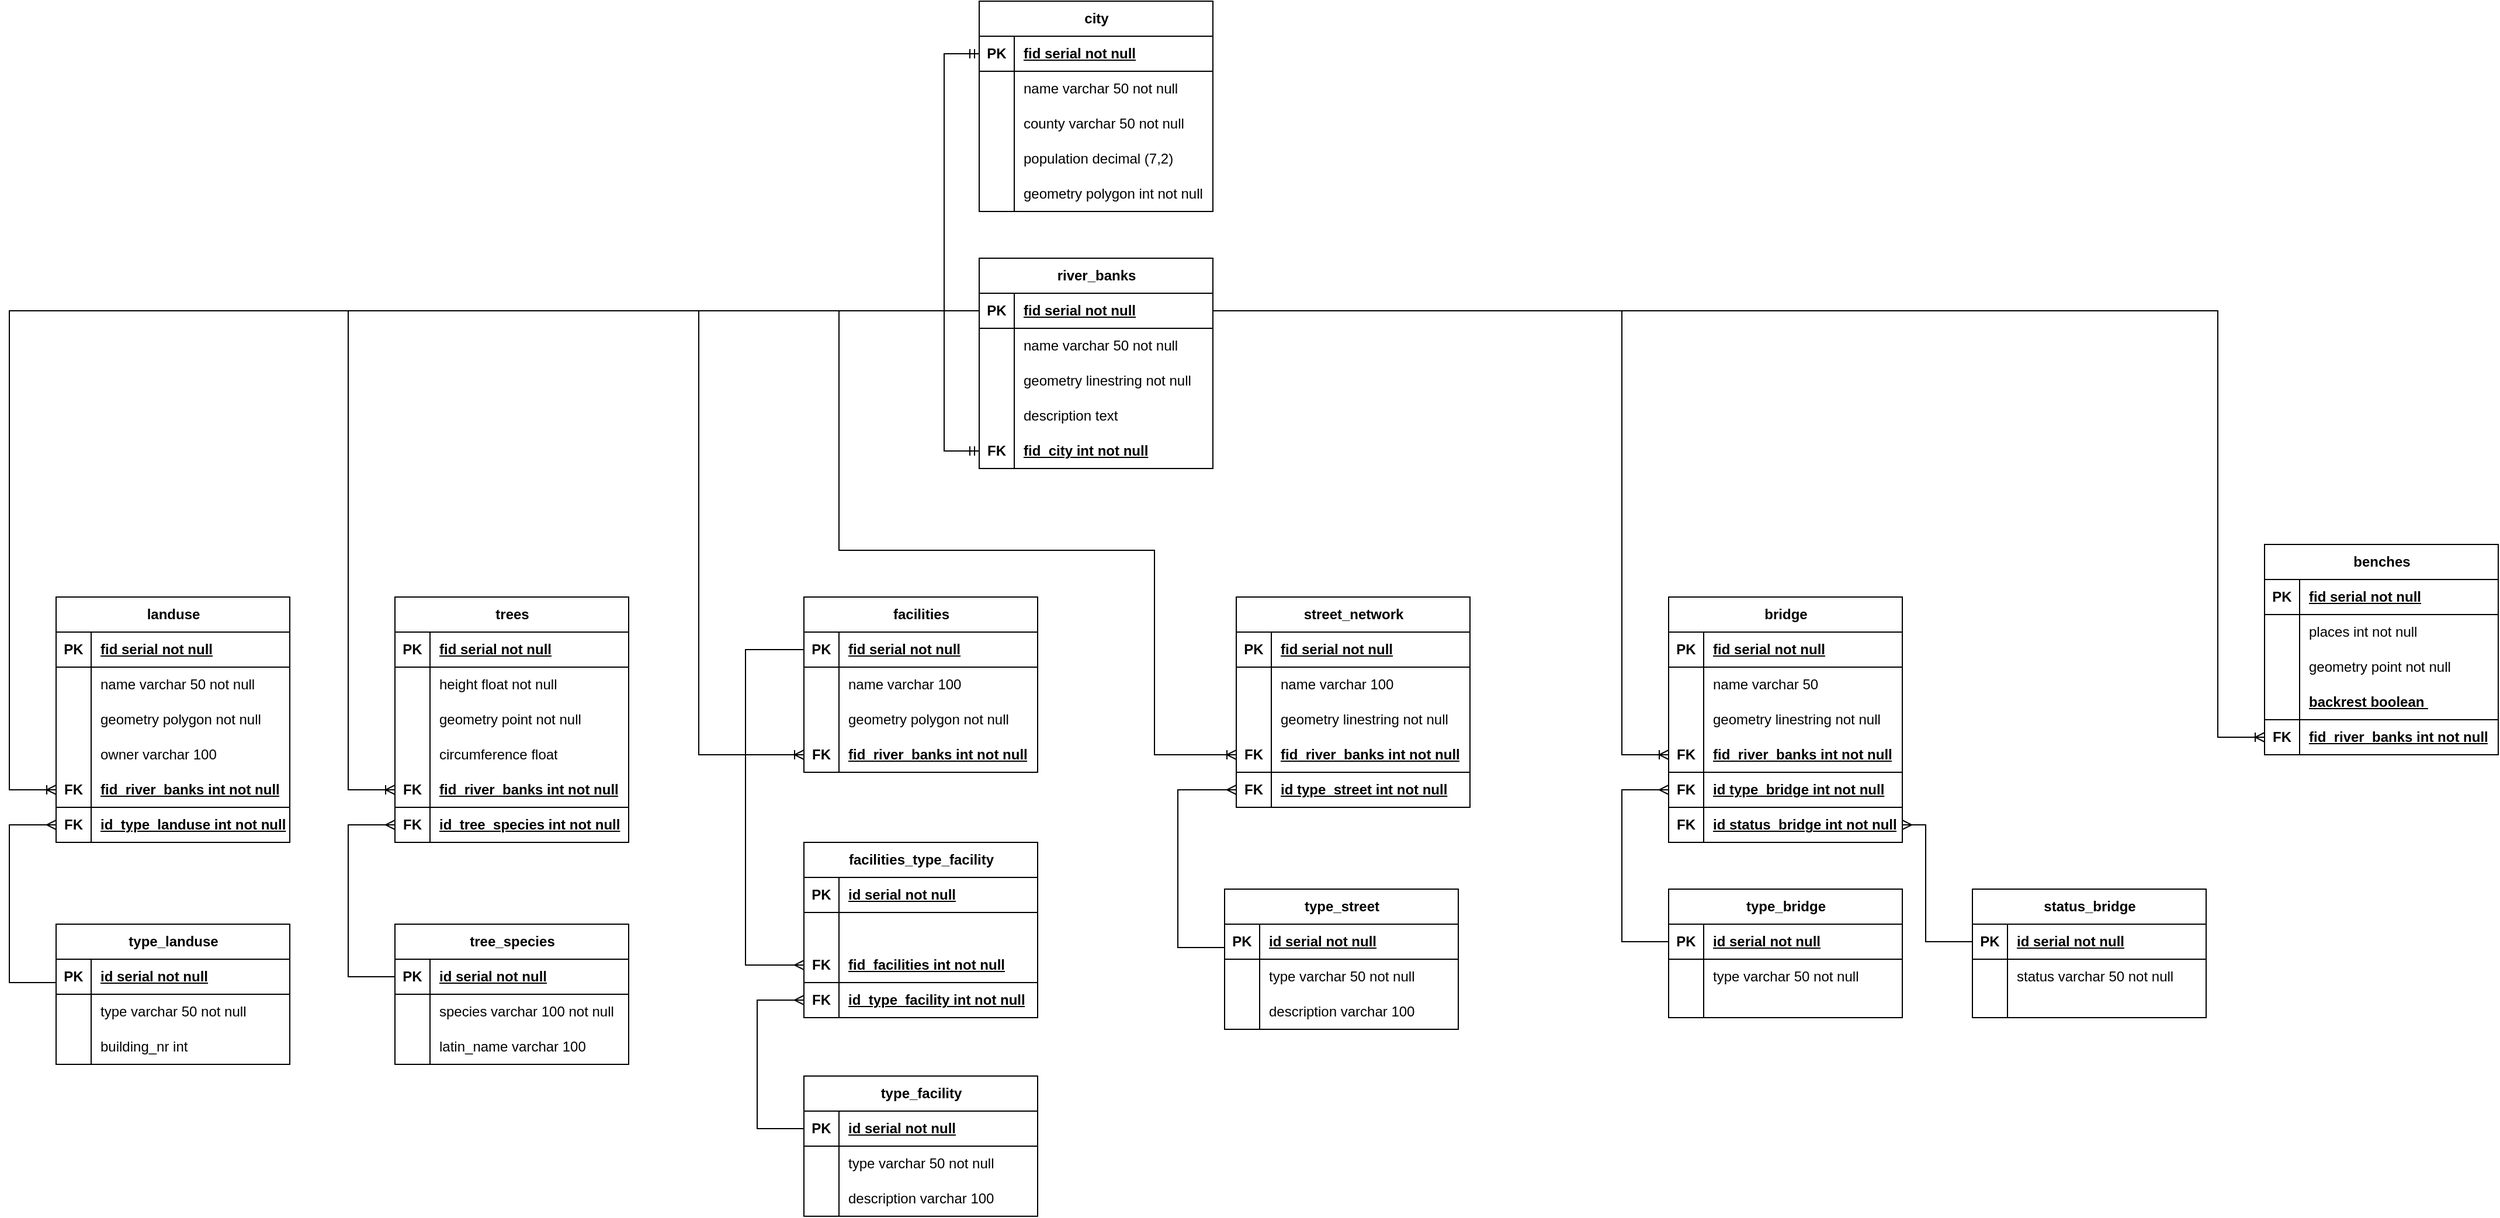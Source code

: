<mxfile version="27.1.6">
  <diagram name="Page-1" id="PXCGWLyjpS2FOCeSeXsM">
    <mxGraphModel dx="1478" dy="278" grid="1" gridSize="10" guides="1" tooltips="1" connect="1" arrows="1" fold="1" page="1" pageScale="1" pageWidth="850" pageHeight="1100" math="0" shadow="0">
      <root>
        <mxCell id="0" />
        <mxCell id="1" parent="0" />
        <mxCell id="6iKRiyLIUnuLd1ZY3PGh-1" value="city" style="shape=table;startSize=30;container=1;collapsible=1;childLayout=tableLayout;fixedRows=1;rowLines=0;fontStyle=1;align=center;resizeLast=1;html=1;" parent="1" vertex="1">
          <mxGeometry x="780" y="70" width="200" height="180" as="geometry" />
        </mxCell>
        <mxCell id="6iKRiyLIUnuLd1ZY3PGh-2" value="" style="shape=tableRow;horizontal=0;startSize=0;swimlaneHead=0;swimlaneBody=0;fillColor=none;collapsible=0;dropTarget=0;points=[[0,0.5],[1,0.5]];portConstraint=eastwest;top=0;left=0;right=0;bottom=1;" parent="6iKRiyLIUnuLd1ZY3PGh-1" vertex="1">
          <mxGeometry y="30" width="200" height="30" as="geometry" />
        </mxCell>
        <mxCell id="6iKRiyLIUnuLd1ZY3PGh-3" value="PK" style="shape=partialRectangle;connectable=0;fillColor=none;top=0;left=0;bottom=0;right=0;fontStyle=1;overflow=hidden;whiteSpace=wrap;html=1;" parent="6iKRiyLIUnuLd1ZY3PGh-2" vertex="1">
          <mxGeometry width="30" height="30" as="geometry">
            <mxRectangle width="30" height="30" as="alternateBounds" />
          </mxGeometry>
        </mxCell>
        <mxCell id="6iKRiyLIUnuLd1ZY3PGh-4" value="fid serial not null" style="shape=partialRectangle;connectable=0;fillColor=none;top=0;left=0;bottom=0;right=0;align=left;spacingLeft=6;fontStyle=5;overflow=hidden;whiteSpace=wrap;html=1;" parent="6iKRiyLIUnuLd1ZY3PGh-2" vertex="1">
          <mxGeometry x="30" width="170" height="30" as="geometry">
            <mxRectangle width="170" height="30" as="alternateBounds" />
          </mxGeometry>
        </mxCell>
        <mxCell id="6iKRiyLIUnuLd1ZY3PGh-5" value="" style="shape=tableRow;horizontal=0;startSize=0;swimlaneHead=0;swimlaneBody=0;fillColor=none;collapsible=0;dropTarget=0;points=[[0,0.5],[1,0.5]];portConstraint=eastwest;top=0;left=0;right=0;bottom=0;" parent="6iKRiyLIUnuLd1ZY3PGh-1" vertex="1">
          <mxGeometry y="60" width="200" height="30" as="geometry" />
        </mxCell>
        <mxCell id="6iKRiyLIUnuLd1ZY3PGh-6" value="" style="shape=partialRectangle;connectable=0;fillColor=none;top=0;left=0;bottom=0;right=0;editable=1;overflow=hidden;whiteSpace=wrap;html=1;" parent="6iKRiyLIUnuLd1ZY3PGh-5" vertex="1">
          <mxGeometry width="30" height="30" as="geometry">
            <mxRectangle width="30" height="30" as="alternateBounds" />
          </mxGeometry>
        </mxCell>
        <mxCell id="6iKRiyLIUnuLd1ZY3PGh-7" value="name varchar 50 not null" style="shape=partialRectangle;connectable=0;fillColor=none;top=0;left=0;bottom=0;right=0;align=left;spacingLeft=6;overflow=hidden;whiteSpace=wrap;html=1;" parent="6iKRiyLIUnuLd1ZY3PGh-5" vertex="1">
          <mxGeometry x="30" width="170" height="30" as="geometry">
            <mxRectangle width="170" height="30" as="alternateBounds" />
          </mxGeometry>
        </mxCell>
        <mxCell id="6iKRiyLIUnuLd1ZY3PGh-8" value="" style="shape=tableRow;horizontal=0;startSize=0;swimlaneHead=0;swimlaneBody=0;fillColor=none;collapsible=0;dropTarget=0;points=[[0,0.5],[1,0.5]];portConstraint=eastwest;top=0;left=0;right=0;bottom=0;" parent="6iKRiyLIUnuLd1ZY3PGh-1" vertex="1">
          <mxGeometry y="90" width="200" height="30" as="geometry" />
        </mxCell>
        <mxCell id="6iKRiyLIUnuLd1ZY3PGh-9" value="" style="shape=partialRectangle;connectable=0;fillColor=none;top=0;left=0;bottom=0;right=0;editable=1;overflow=hidden;whiteSpace=wrap;html=1;" parent="6iKRiyLIUnuLd1ZY3PGh-8" vertex="1">
          <mxGeometry width="30" height="30" as="geometry">
            <mxRectangle width="30" height="30" as="alternateBounds" />
          </mxGeometry>
        </mxCell>
        <mxCell id="6iKRiyLIUnuLd1ZY3PGh-10" value="county varchar 50 not null" style="shape=partialRectangle;connectable=0;fillColor=none;top=0;left=0;bottom=0;right=0;align=left;spacingLeft=6;overflow=hidden;whiteSpace=wrap;html=1;" parent="6iKRiyLIUnuLd1ZY3PGh-8" vertex="1">
          <mxGeometry x="30" width="170" height="30" as="geometry">
            <mxRectangle width="170" height="30" as="alternateBounds" />
          </mxGeometry>
        </mxCell>
        <mxCell id="6iKRiyLIUnuLd1ZY3PGh-11" value="" style="shape=tableRow;horizontal=0;startSize=0;swimlaneHead=0;swimlaneBody=0;fillColor=none;collapsible=0;dropTarget=0;points=[[0,0.5],[1,0.5]];portConstraint=eastwest;top=0;left=0;right=0;bottom=0;" parent="6iKRiyLIUnuLd1ZY3PGh-1" vertex="1">
          <mxGeometry y="120" width="200" height="30" as="geometry" />
        </mxCell>
        <mxCell id="6iKRiyLIUnuLd1ZY3PGh-12" value="" style="shape=partialRectangle;connectable=0;fillColor=none;top=0;left=0;bottom=0;right=0;editable=1;overflow=hidden;whiteSpace=wrap;html=1;" parent="6iKRiyLIUnuLd1ZY3PGh-11" vertex="1">
          <mxGeometry width="30" height="30" as="geometry">
            <mxRectangle width="30" height="30" as="alternateBounds" />
          </mxGeometry>
        </mxCell>
        <mxCell id="6iKRiyLIUnuLd1ZY3PGh-13" value="population decimal (7,2)&amp;nbsp;" style="shape=partialRectangle;connectable=0;fillColor=none;top=0;left=0;bottom=0;right=0;align=left;spacingLeft=6;overflow=hidden;whiteSpace=wrap;html=1;" parent="6iKRiyLIUnuLd1ZY3PGh-11" vertex="1">
          <mxGeometry x="30" width="170" height="30" as="geometry">
            <mxRectangle width="170" height="30" as="alternateBounds" />
          </mxGeometry>
        </mxCell>
        <mxCell id="6iKRiyLIUnuLd1ZY3PGh-59" value="" style="shape=tableRow;horizontal=0;startSize=0;swimlaneHead=0;swimlaneBody=0;fillColor=none;collapsible=0;dropTarget=0;points=[[0,0.5],[1,0.5]];portConstraint=eastwest;top=0;left=0;right=0;bottom=0;" parent="6iKRiyLIUnuLd1ZY3PGh-1" vertex="1">
          <mxGeometry y="150" width="200" height="30" as="geometry" />
        </mxCell>
        <mxCell id="6iKRiyLIUnuLd1ZY3PGh-60" value="" style="shape=partialRectangle;connectable=0;fillColor=none;top=0;left=0;bottom=0;right=0;editable=1;overflow=hidden;whiteSpace=wrap;html=1;" parent="6iKRiyLIUnuLd1ZY3PGh-59" vertex="1">
          <mxGeometry width="30" height="30" as="geometry">
            <mxRectangle width="30" height="30" as="alternateBounds" />
          </mxGeometry>
        </mxCell>
        <mxCell id="6iKRiyLIUnuLd1ZY3PGh-61" value="geometry polygon int not null" style="shape=partialRectangle;connectable=0;fillColor=none;top=0;left=0;bottom=0;right=0;align=left;spacingLeft=6;overflow=hidden;whiteSpace=wrap;html=1;" parent="6iKRiyLIUnuLd1ZY3PGh-59" vertex="1">
          <mxGeometry x="30" width="170" height="30" as="geometry">
            <mxRectangle width="170" height="30" as="alternateBounds" />
          </mxGeometry>
        </mxCell>
        <mxCell id="6iKRiyLIUnuLd1ZY3PGh-17" value="river_banks" style="shape=table;startSize=30;container=1;collapsible=1;childLayout=tableLayout;fixedRows=1;rowLines=0;fontStyle=1;align=center;resizeLast=1;html=1;" parent="1" vertex="1">
          <mxGeometry x="780" y="290" width="200" height="180" as="geometry" />
        </mxCell>
        <mxCell id="6iKRiyLIUnuLd1ZY3PGh-18" value="" style="shape=tableRow;horizontal=0;startSize=0;swimlaneHead=0;swimlaneBody=0;fillColor=none;collapsible=0;dropTarget=0;points=[[0,0.5],[1,0.5]];portConstraint=eastwest;top=0;left=0;right=0;bottom=1;" parent="6iKRiyLIUnuLd1ZY3PGh-17" vertex="1">
          <mxGeometry y="30" width="200" height="30" as="geometry" />
        </mxCell>
        <mxCell id="6iKRiyLIUnuLd1ZY3PGh-19" value="PK" style="shape=partialRectangle;connectable=0;fillColor=none;top=0;left=0;bottom=0;right=0;fontStyle=1;overflow=hidden;whiteSpace=wrap;html=1;" parent="6iKRiyLIUnuLd1ZY3PGh-18" vertex="1">
          <mxGeometry width="30" height="30" as="geometry">
            <mxRectangle width="30" height="30" as="alternateBounds" />
          </mxGeometry>
        </mxCell>
        <mxCell id="6iKRiyLIUnuLd1ZY3PGh-20" value="fid serial not null" style="shape=partialRectangle;connectable=0;fillColor=none;top=0;left=0;bottom=0;right=0;align=left;spacingLeft=6;fontStyle=5;overflow=hidden;whiteSpace=wrap;html=1;" parent="6iKRiyLIUnuLd1ZY3PGh-18" vertex="1">
          <mxGeometry x="30" width="170" height="30" as="geometry">
            <mxRectangle width="170" height="30" as="alternateBounds" />
          </mxGeometry>
        </mxCell>
        <mxCell id="6iKRiyLIUnuLd1ZY3PGh-211" value="" style="shape=tableRow;horizontal=0;startSize=0;swimlaneHead=0;swimlaneBody=0;fillColor=none;collapsible=0;dropTarget=0;points=[[0,0.5],[1,0.5]];portConstraint=eastwest;top=0;left=0;right=0;bottom=0;" parent="6iKRiyLIUnuLd1ZY3PGh-17" vertex="1">
          <mxGeometry y="60" width="200" height="30" as="geometry" />
        </mxCell>
        <mxCell id="6iKRiyLIUnuLd1ZY3PGh-212" value="" style="shape=partialRectangle;connectable=0;fillColor=none;top=0;left=0;bottom=0;right=0;editable=1;overflow=hidden;whiteSpace=wrap;html=1;" parent="6iKRiyLIUnuLd1ZY3PGh-211" vertex="1">
          <mxGeometry width="30" height="30" as="geometry">
            <mxRectangle width="30" height="30" as="alternateBounds" />
          </mxGeometry>
        </mxCell>
        <mxCell id="6iKRiyLIUnuLd1ZY3PGh-213" value="name varchar 50 not null" style="shape=partialRectangle;connectable=0;fillColor=none;top=0;left=0;bottom=0;right=0;align=left;spacingLeft=6;overflow=hidden;whiteSpace=wrap;html=1;" parent="6iKRiyLIUnuLd1ZY3PGh-211" vertex="1">
          <mxGeometry x="30" width="170" height="30" as="geometry">
            <mxRectangle width="170" height="30" as="alternateBounds" />
          </mxGeometry>
        </mxCell>
        <mxCell id="6iKRiyLIUnuLd1ZY3PGh-24" value="" style="shape=tableRow;horizontal=0;startSize=0;swimlaneHead=0;swimlaneBody=0;fillColor=none;collapsible=0;dropTarget=0;points=[[0,0.5],[1,0.5]];portConstraint=eastwest;top=0;left=0;right=0;bottom=0;" parent="6iKRiyLIUnuLd1ZY3PGh-17" vertex="1">
          <mxGeometry y="90" width="200" height="30" as="geometry" />
        </mxCell>
        <mxCell id="6iKRiyLIUnuLd1ZY3PGh-25" value="" style="shape=partialRectangle;connectable=0;fillColor=none;top=0;left=0;bottom=0;right=0;editable=1;overflow=hidden;whiteSpace=wrap;html=1;" parent="6iKRiyLIUnuLd1ZY3PGh-24" vertex="1">
          <mxGeometry width="30" height="30" as="geometry">
            <mxRectangle width="30" height="30" as="alternateBounds" />
          </mxGeometry>
        </mxCell>
        <mxCell id="6iKRiyLIUnuLd1ZY3PGh-26" value="geometry linestring not null" style="shape=partialRectangle;connectable=0;fillColor=none;top=0;left=0;bottom=0;right=0;align=left;spacingLeft=6;overflow=hidden;whiteSpace=wrap;html=1;" parent="6iKRiyLIUnuLd1ZY3PGh-24" vertex="1">
          <mxGeometry x="30" width="170" height="30" as="geometry">
            <mxRectangle width="170" height="30" as="alternateBounds" />
          </mxGeometry>
        </mxCell>
        <mxCell id="6iKRiyLIUnuLd1ZY3PGh-27" value="" style="shape=tableRow;horizontal=0;startSize=0;swimlaneHead=0;swimlaneBody=0;fillColor=none;collapsible=0;dropTarget=0;points=[[0,0.5],[1,0.5]];portConstraint=eastwest;top=0;left=0;right=0;bottom=0;" parent="6iKRiyLIUnuLd1ZY3PGh-17" vertex="1">
          <mxGeometry y="120" width="200" height="30" as="geometry" />
        </mxCell>
        <mxCell id="6iKRiyLIUnuLd1ZY3PGh-28" value="" style="shape=partialRectangle;connectable=0;fillColor=none;top=0;left=0;bottom=0;right=0;editable=1;overflow=hidden;whiteSpace=wrap;html=1;" parent="6iKRiyLIUnuLd1ZY3PGh-27" vertex="1">
          <mxGeometry width="30" height="30" as="geometry">
            <mxRectangle width="30" height="30" as="alternateBounds" />
          </mxGeometry>
        </mxCell>
        <mxCell id="6iKRiyLIUnuLd1ZY3PGh-29" value="description text" style="shape=partialRectangle;connectable=0;fillColor=none;top=0;left=0;bottom=0;right=0;align=left;spacingLeft=6;overflow=hidden;whiteSpace=wrap;html=1;" parent="6iKRiyLIUnuLd1ZY3PGh-27" vertex="1">
          <mxGeometry x="30" width="170" height="30" as="geometry">
            <mxRectangle width="170" height="30" as="alternateBounds" />
          </mxGeometry>
        </mxCell>
        <mxCell id="6iKRiyLIUnuLd1ZY3PGh-56" value="" style="shape=tableRow;horizontal=0;startSize=0;swimlaneHead=0;swimlaneBody=0;fillColor=none;collapsible=0;dropTarget=0;points=[[0,0.5],[1,0.5]];portConstraint=eastwest;top=0;left=0;right=0;bottom=1;" parent="6iKRiyLIUnuLd1ZY3PGh-17" vertex="1">
          <mxGeometry y="150" width="200" height="30" as="geometry" />
        </mxCell>
        <mxCell id="6iKRiyLIUnuLd1ZY3PGh-57" value="FK" style="shape=partialRectangle;connectable=0;fillColor=none;top=0;left=0;bottom=0;right=0;fontStyle=1;overflow=hidden;whiteSpace=wrap;html=1;" parent="6iKRiyLIUnuLd1ZY3PGh-56" vertex="1">
          <mxGeometry width="30" height="30" as="geometry">
            <mxRectangle width="30" height="30" as="alternateBounds" />
          </mxGeometry>
        </mxCell>
        <mxCell id="6iKRiyLIUnuLd1ZY3PGh-58" value="fid_city int not null" style="shape=partialRectangle;connectable=0;fillColor=none;top=0;left=0;bottom=0;right=0;align=left;spacingLeft=6;fontStyle=5;overflow=hidden;whiteSpace=wrap;html=1;" parent="6iKRiyLIUnuLd1ZY3PGh-56" vertex="1">
          <mxGeometry x="30" width="170" height="30" as="geometry">
            <mxRectangle width="170" height="30" as="alternateBounds" />
          </mxGeometry>
        </mxCell>
        <mxCell id="6iKRiyLIUnuLd1ZY3PGh-62" value="" style="edgeStyle=elbowEdgeStyle;fontSize=12;html=1;endArrow=ERmandOne;startArrow=ERmandOne;rounded=0;exitX=0;exitY=0.5;exitDx=0;exitDy=0;entryX=0;entryY=0.5;entryDx=0;entryDy=0;" parent="1" source="6iKRiyLIUnuLd1ZY3PGh-56" target="6iKRiyLIUnuLd1ZY3PGh-2" edge="1">
          <mxGeometry width="100" height="100" relative="1" as="geometry">
            <mxPoint x="750" y="490" as="sourcePoint" />
            <mxPoint x="780" y="140" as="targetPoint" />
            <Array as="points">
              <mxPoint x="750" y="310" />
            </Array>
          </mxGeometry>
        </mxCell>
        <mxCell id="6iKRiyLIUnuLd1ZY3PGh-79" value="landuse" style="shape=table;startSize=30;container=1;collapsible=1;childLayout=tableLayout;fixedRows=1;rowLines=0;fontStyle=1;align=center;resizeLast=1;html=1;" parent="1" vertex="1">
          <mxGeometry x="-10" y="580" width="200" height="210" as="geometry" />
        </mxCell>
        <mxCell id="6iKRiyLIUnuLd1ZY3PGh-80" value="" style="shape=tableRow;horizontal=0;startSize=0;swimlaneHead=0;swimlaneBody=0;fillColor=none;collapsible=0;dropTarget=0;points=[[0,0.5],[1,0.5]];portConstraint=eastwest;top=0;left=0;right=0;bottom=1;" parent="6iKRiyLIUnuLd1ZY3PGh-79" vertex="1">
          <mxGeometry y="30" width="200" height="30" as="geometry" />
        </mxCell>
        <mxCell id="6iKRiyLIUnuLd1ZY3PGh-81" value="PK" style="shape=partialRectangle;connectable=0;fillColor=none;top=0;left=0;bottom=0;right=0;fontStyle=1;overflow=hidden;whiteSpace=wrap;html=1;" parent="6iKRiyLIUnuLd1ZY3PGh-80" vertex="1">
          <mxGeometry width="30" height="30" as="geometry">
            <mxRectangle width="30" height="30" as="alternateBounds" />
          </mxGeometry>
        </mxCell>
        <mxCell id="6iKRiyLIUnuLd1ZY3PGh-82" value="fid serial not null" style="shape=partialRectangle;connectable=0;fillColor=none;top=0;left=0;bottom=0;right=0;align=left;spacingLeft=6;fontStyle=5;overflow=hidden;whiteSpace=wrap;html=1;" parent="6iKRiyLIUnuLd1ZY3PGh-80" vertex="1">
          <mxGeometry x="30" width="170" height="30" as="geometry">
            <mxRectangle width="170" height="30" as="alternateBounds" />
          </mxGeometry>
        </mxCell>
        <mxCell id="6iKRiyLIUnuLd1ZY3PGh-83" value="" style="shape=tableRow;horizontal=0;startSize=0;swimlaneHead=0;swimlaneBody=0;fillColor=none;collapsible=0;dropTarget=0;points=[[0,0.5],[1,0.5]];portConstraint=eastwest;top=0;left=0;right=0;bottom=0;" parent="6iKRiyLIUnuLd1ZY3PGh-79" vertex="1">
          <mxGeometry y="60" width="200" height="30" as="geometry" />
        </mxCell>
        <mxCell id="6iKRiyLIUnuLd1ZY3PGh-84" value="" style="shape=partialRectangle;connectable=0;fillColor=none;top=0;left=0;bottom=0;right=0;editable=1;overflow=hidden;whiteSpace=wrap;html=1;" parent="6iKRiyLIUnuLd1ZY3PGh-83" vertex="1">
          <mxGeometry width="30" height="30" as="geometry">
            <mxRectangle width="30" height="30" as="alternateBounds" />
          </mxGeometry>
        </mxCell>
        <mxCell id="6iKRiyLIUnuLd1ZY3PGh-85" value="name varchar 50 not null" style="shape=partialRectangle;connectable=0;fillColor=none;top=0;left=0;bottom=0;right=0;align=left;spacingLeft=6;overflow=hidden;whiteSpace=wrap;html=1;" parent="6iKRiyLIUnuLd1ZY3PGh-83" vertex="1">
          <mxGeometry x="30" width="170" height="30" as="geometry">
            <mxRectangle width="170" height="30" as="alternateBounds" />
          </mxGeometry>
        </mxCell>
        <mxCell id="6iKRiyLIUnuLd1ZY3PGh-86" value="" style="shape=tableRow;horizontal=0;startSize=0;swimlaneHead=0;swimlaneBody=0;fillColor=none;collapsible=0;dropTarget=0;points=[[0,0.5],[1,0.5]];portConstraint=eastwest;top=0;left=0;right=0;bottom=0;" parent="6iKRiyLIUnuLd1ZY3PGh-79" vertex="1">
          <mxGeometry y="90" width="200" height="30" as="geometry" />
        </mxCell>
        <mxCell id="6iKRiyLIUnuLd1ZY3PGh-87" value="" style="shape=partialRectangle;connectable=0;fillColor=none;top=0;left=0;bottom=0;right=0;editable=1;overflow=hidden;whiteSpace=wrap;html=1;" parent="6iKRiyLIUnuLd1ZY3PGh-86" vertex="1">
          <mxGeometry width="30" height="30" as="geometry">
            <mxRectangle width="30" height="30" as="alternateBounds" />
          </mxGeometry>
        </mxCell>
        <mxCell id="6iKRiyLIUnuLd1ZY3PGh-88" value="geometry polygon not null" style="shape=partialRectangle;connectable=0;fillColor=none;top=0;left=0;bottom=0;right=0;align=left;spacingLeft=6;overflow=hidden;whiteSpace=wrap;html=1;" parent="6iKRiyLIUnuLd1ZY3PGh-86" vertex="1">
          <mxGeometry x="30" width="170" height="30" as="geometry">
            <mxRectangle width="170" height="30" as="alternateBounds" />
          </mxGeometry>
        </mxCell>
        <mxCell id="6iKRiyLIUnuLd1ZY3PGh-89" value="" style="shape=tableRow;horizontal=0;startSize=0;swimlaneHead=0;swimlaneBody=0;fillColor=none;collapsible=0;dropTarget=0;points=[[0,0.5],[1,0.5]];portConstraint=eastwest;top=0;left=0;right=0;bottom=0;" parent="6iKRiyLIUnuLd1ZY3PGh-79" vertex="1">
          <mxGeometry y="120" width="200" height="30" as="geometry" />
        </mxCell>
        <mxCell id="6iKRiyLIUnuLd1ZY3PGh-90" value="" style="shape=partialRectangle;connectable=0;fillColor=none;top=0;left=0;bottom=0;right=0;editable=1;overflow=hidden;whiteSpace=wrap;html=1;" parent="6iKRiyLIUnuLd1ZY3PGh-89" vertex="1">
          <mxGeometry width="30" height="30" as="geometry">
            <mxRectangle width="30" height="30" as="alternateBounds" />
          </mxGeometry>
        </mxCell>
        <mxCell id="6iKRiyLIUnuLd1ZY3PGh-91" value="owner varchar 100" style="shape=partialRectangle;connectable=0;fillColor=none;top=0;left=0;bottom=0;right=0;align=left;spacingLeft=6;overflow=hidden;whiteSpace=wrap;html=1;" parent="6iKRiyLIUnuLd1ZY3PGh-89" vertex="1">
          <mxGeometry x="30" width="170" height="30" as="geometry">
            <mxRectangle width="170" height="30" as="alternateBounds" />
          </mxGeometry>
        </mxCell>
        <mxCell id="6iKRiyLIUnuLd1ZY3PGh-92" value="" style="shape=tableRow;horizontal=0;startSize=0;swimlaneHead=0;swimlaneBody=0;fillColor=none;collapsible=0;dropTarget=0;points=[[0,0.5],[1,0.5]];portConstraint=eastwest;top=0;left=0;right=0;bottom=1;" parent="6iKRiyLIUnuLd1ZY3PGh-79" vertex="1">
          <mxGeometry y="150" width="200" height="30" as="geometry" />
        </mxCell>
        <mxCell id="6iKRiyLIUnuLd1ZY3PGh-93" value="FK" style="shape=partialRectangle;connectable=0;fillColor=none;top=0;left=0;bottom=0;right=0;fontStyle=1;overflow=hidden;whiteSpace=wrap;html=1;" parent="6iKRiyLIUnuLd1ZY3PGh-92" vertex="1">
          <mxGeometry width="30" height="30" as="geometry">
            <mxRectangle width="30" height="30" as="alternateBounds" />
          </mxGeometry>
        </mxCell>
        <mxCell id="6iKRiyLIUnuLd1ZY3PGh-94" value="fid_river_banks int not null" style="shape=partialRectangle;connectable=0;fillColor=none;top=0;left=0;bottom=0;right=0;align=left;spacingLeft=6;fontStyle=5;overflow=hidden;whiteSpace=wrap;html=1;" parent="6iKRiyLIUnuLd1ZY3PGh-92" vertex="1">
          <mxGeometry x="30" width="170" height="30" as="geometry">
            <mxRectangle width="170" height="30" as="alternateBounds" />
          </mxGeometry>
        </mxCell>
        <mxCell id="6iKRiyLIUnuLd1ZY3PGh-95" value="" style="shape=tableRow;horizontal=0;startSize=0;swimlaneHead=0;swimlaneBody=0;fillColor=none;collapsible=0;dropTarget=0;points=[[0,0.5],[1,0.5]];portConstraint=eastwest;top=0;left=0;right=0;bottom=1;" parent="6iKRiyLIUnuLd1ZY3PGh-79" vertex="1">
          <mxGeometry y="180" width="200" height="30" as="geometry" />
        </mxCell>
        <mxCell id="6iKRiyLIUnuLd1ZY3PGh-96" value="FK" style="shape=partialRectangle;connectable=0;fillColor=none;top=0;left=0;bottom=0;right=0;fontStyle=1;overflow=hidden;whiteSpace=wrap;html=1;" parent="6iKRiyLIUnuLd1ZY3PGh-95" vertex="1">
          <mxGeometry width="30" height="30" as="geometry">
            <mxRectangle width="30" height="30" as="alternateBounds" />
          </mxGeometry>
        </mxCell>
        <mxCell id="6iKRiyLIUnuLd1ZY3PGh-97" value="id_type_landuse int not null" style="shape=partialRectangle;connectable=0;fillColor=none;top=0;left=0;bottom=0;right=0;align=left;spacingLeft=6;fontStyle=5;overflow=hidden;whiteSpace=wrap;html=1;" parent="6iKRiyLIUnuLd1ZY3PGh-95" vertex="1">
          <mxGeometry x="30" width="170" height="30" as="geometry">
            <mxRectangle width="170" height="30" as="alternateBounds" />
          </mxGeometry>
        </mxCell>
        <mxCell id="6iKRiyLIUnuLd1ZY3PGh-101" value="" style="edgeStyle=elbowEdgeStyle;fontSize=12;html=1;endArrow=ERoneToMany;rounded=0;entryX=0;entryY=0.5;entryDx=0;entryDy=0;exitX=0;exitY=0.5;exitDx=0;exitDy=0;" parent="1" source="6iKRiyLIUnuLd1ZY3PGh-18" target="6iKRiyLIUnuLd1ZY3PGh-92" edge="1">
          <mxGeometry width="100" height="100" relative="1" as="geometry">
            <mxPoint x="780" y="370" as="sourcePoint" />
            <mxPoint x="-20" y="680" as="targetPoint" />
            <Array as="points">
              <mxPoint x="-50" y="515" />
            </Array>
          </mxGeometry>
        </mxCell>
        <mxCell id="6iKRiyLIUnuLd1ZY3PGh-102" value="type_landuse" style="shape=table;startSize=30;container=1;collapsible=1;childLayout=tableLayout;fixedRows=1;rowLines=0;fontStyle=1;align=center;resizeLast=1;html=1;" parent="1" vertex="1">
          <mxGeometry x="-10" y="860" width="200" height="120" as="geometry" />
        </mxCell>
        <mxCell id="6iKRiyLIUnuLd1ZY3PGh-103" value="" style="shape=tableRow;horizontal=0;startSize=0;swimlaneHead=0;swimlaneBody=0;fillColor=none;collapsible=0;dropTarget=0;points=[[0,0.5],[1,0.5]];portConstraint=eastwest;top=0;left=0;right=0;bottom=1;" parent="6iKRiyLIUnuLd1ZY3PGh-102" vertex="1">
          <mxGeometry y="30" width="200" height="30" as="geometry" />
        </mxCell>
        <mxCell id="6iKRiyLIUnuLd1ZY3PGh-104" value="PK" style="shape=partialRectangle;connectable=0;fillColor=none;top=0;left=0;bottom=0;right=0;fontStyle=1;overflow=hidden;whiteSpace=wrap;html=1;" parent="6iKRiyLIUnuLd1ZY3PGh-103" vertex="1">
          <mxGeometry width="30" height="30" as="geometry">
            <mxRectangle width="30" height="30" as="alternateBounds" />
          </mxGeometry>
        </mxCell>
        <mxCell id="6iKRiyLIUnuLd1ZY3PGh-105" value="id serial not null" style="shape=partialRectangle;connectable=0;fillColor=none;top=0;left=0;bottom=0;right=0;align=left;spacingLeft=6;fontStyle=5;overflow=hidden;whiteSpace=wrap;html=1;" parent="6iKRiyLIUnuLd1ZY3PGh-103" vertex="1">
          <mxGeometry x="30" width="170" height="30" as="geometry">
            <mxRectangle width="170" height="30" as="alternateBounds" />
          </mxGeometry>
        </mxCell>
        <mxCell id="6iKRiyLIUnuLd1ZY3PGh-106" value="" style="shape=tableRow;horizontal=0;startSize=0;swimlaneHead=0;swimlaneBody=0;fillColor=none;collapsible=0;dropTarget=0;points=[[0,0.5],[1,0.5]];portConstraint=eastwest;top=0;left=0;right=0;bottom=0;" parent="6iKRiyLIUnuLd1ZY3PGh-102" vertex="1">
          <mxGeometry y="60" width="200" height="30" as="geometry" />
        </mxCell>
        <mxCell id="6iKRiyLIUnuLd1ZY3PGh-107" value="" style="shape=partialRectangle;connectable=0;fillColor=none;top=0;left=0;bottom=0;right=0;editable=1;overflow=hidden;whiteSpace=wrap;html=1;" parent="6iKRiyLIUnuLd1ZY3PGh-106" vertex="1">
          <mxGeometry width="30" height="30" as="geometry">
            <mxRectangle width="30" height="30" as="alternateBounds" />
          </mxGeometry>
        </mxCell>
        <mxCell id="6iKRiyLIUnuLd1ZY3PGh-108" value="type varchar 50 not null" style="shape=partialRectangle;connectable=0;fillColor=none;top=0;left=0;bottom=0;right=0;align=left;spacingLeft=6;overflow=hidden;whiteSpace=wrap;html=1;" parent="6iKRiyLIUnuLd1ZY3PGh-106" vertex="1">
          <mxGeometry x="30" width="170" height="30" as="geometry">
            <mxRectangle width="170" height="30" as="alternateBounds" />
          </mxGeometry>
        </mxCell>
        <mxCell id="6iKRiyLIUnuLd1ZY3PGh-109" value="" style="shape=tableRow;horizontal=0;startSize=0;swimlaneHead=0;swimlaneBody=0;fillColor=none;collapsible=0;dropTarget=0;points=[[0,0.5],[1,0.5]];portConstraint=eastwest;top=0;left=0;right=0;bottom=0;" parent="6iKRiyLIUnuLd1ZY3PGh-102" vertex="1">
          <mxGeometry y="90" width="200" height="30" as="geometry" />
        </mxCell>
        <mxCell id="6iKRiyLIUnuLd1ZY3PGh-110" value="" style="shape=partialRectangle;connectable=0;fillColor=none;top=0;left=0;bottom=0;right=0;editable=1;overflow=hidden;whiteSpace=wrap;html=1;" parent="6iKRiyLIUnuLd1ZY3PGh-109" vertex="1">
          <mxGeometry width="30" height="30" as="geometry">
            <mxRectangle width="30" height="30" as="alternateBounds" />
          </mxGeometry>
        </mxCell>
        <mxCell id="6iKRiyLIUnuLd1ZY3PGh-111" value="building_nr int&amp;nbsp;" style="shape=partialRectangle;connectable=0;fillColor=none;top=0;left=0;bottom=0;right=0;align=left;spacingLeft=6;overflow=hidden;whiteSpace=wrap;html=1;" parent="6iKRiyLIUnuLd1ZY3PGh-109" vertex="1">
          <mxGeometry x="30" width="170" height="30" as="geometry">
            <mxRectangle width="170" height="30" as="alternateBounds" />
          </mxGeometry>
        </mxCell>
        <mxCell id="6iKRiyLIUnuLd1ZY3PGh-121" value="" style="edgeStyle=elbowEdgeStyle;fontSize=12;html=1;endArrow=ERmany;rounded=0;entryX=0;entryY=0.5;entryDx=0;entryDy=0;" parent="1" target="6iKRiyLIUnuLd1ZY3PGh-95" edge="1">
          <mxGeometry width="100" height="100" relative="1" as="geometry">
            <mxPoint x="-10" y="910" as="sourcePoint" />
            <mxPoint x="-20" y="800" as="targetPoint" />
            <Array as="points">
              <mxPoint x="-50" y="840" />
            </Array>
          </mxGeometry>
        </mxCell>
        <mxCell id="6iKRiyLIUnuLd1ZY3PGh-150" value="trees" style="shape=table;startSize=30;container=1;collapsible=1;childLayout=tableLayout;fixedRows=1;rowLines=0;fontStyle=1;align=center;resizeLast=1;html=1;" parent="1" vertex="1">
          <mxGeometry x="280" y="580" width="200" height="210" as="geometry" />
        </mxCell>
        <mxCell id="6iKRiyLIUnuLd1ZY3PGh-151" value="" style="shape=tableRow;horizontal=0;startSize=0;swimlaneHead=0;swimlaneBody=0;fillColor=none;collapsible=0;dropTarget=0;points=[[0,0.5],[1,0.5]];portConstraint=eastwest;top=0;left=0;right=0;bottom=1;" parent="6iKRiyLIUnuLd1ZY3PGh-150" vertex="1">
          <mxGeometry y="30" width="200" height="30" as="geometry" />
        </mxCell>
        <mxCell id="6iKRiyLIUnuLd1ZY3PGh-152" value="PK" style="shape=partialRectangle;connectable=0;fillColor=none;top=0;left=0;bottom=0;right=0;fontStyle=1;overflow=hidden;whiteSpace=wrap;html=1;" parent="6iKRiyLIUnuLd1ZY3PGh-151" vertex="1">
          <mxGeometry width="30" height="30" as="geometry">
            <mxRectangle width="30" height="30" as="alternateBounds" />
          </mxGeometry>
        </mxCell>
        <mxCell id="6iKRiyLIUnuLd1ZY3PGh-153" value="fid serial not null" style="shape=partialRectangle;connectable=0;fillColor=none;top=0;left=0;bottom=0;right=0;align=left;spacingLeft=6;fontStyle=5;overflow=hidden;whiteSpace=wrap;html=1;" parent="6iKRiyLIUnuLd1ZY3PGh-151" vertex="1">
          <mxGeometry x="30" width="170" height="30" as="geometry">
            <mxRectangle width="170" height="30" as="alternateBounds" />
          </mxGeometry>
        </mxCell>
        <mxCell id="6iKRiyLIUnuLd1ZY3PGh-154" value="" style="shape=tableRow;horizontal=0;startSize=0;swimlaneHead=0;swimlaneBody=0;fillColor=none;collapsible=0;dropTarget=0;points=[[0,0.5],[1,0.5]];portConstraint=eastwest;top=0;left=0;right=0;bottom=0;" parent="6iKRiyLIUnuLd1ZY3PGh-150" vertex="1">
          <mxGeometry y="60" width="200" height="30" as="geometry" />
        </mxCell>
        <mxCell id="6iKRiyLIUnuLd1ZY3PGh-155" value="" style="shape=partialRectangle;connectable=0;fillColor=none;top=0;left=0;bottom=0;right=0;editable=1;overflow=hidden;whiteSpace=wrap;html=1;" parent="6iKRiyLIUnuLd1ZY3PGh-154" vertex="1">
          <mxGeometry width="30" height="30" as="geometry">
            <mxRectangle width="30" height="30" as="alternateBounds" />
          </mxGeometry>
        </mxCell>
        <mxCell id="6iKRiyLIUnuLd1ZY3PGh-156" value="height float not null" style="shape=partialRectangle;connectable=0;fillColor=none;top=0;left=0;bottom=0;right=0;align=left;spacingLeft=6;overflow=hidden;whiteSpace=wrap;html=1;" parent="6iKRiyLIUnuLd1ZY3PGh-154" vertex="1">
          <mxGeometry x="30" width="170" height="30" as="geometry">
            <mxRectangle width="170" height="30" as="alternateBounds" />
          </mxGeometry>
        </mxCell>
        <mxCell id="6iKRiyLIUnuLd1ZY3PGh-157" value="" style="shape=tableRow;horizontal=0;startSize=0;swimlaneHead=0;swimlaneBody=0;fillColor=none;collapsible=0;dropTarget=0;points=[[0,0.5],[1,0.5]];portConstraint=eastwest;top=0;left=0;right=0;bottom=0;" parent="6iKRiyLIUnuLd1ZY3PGh-150" vertex="1">
          <mxGeometry y="90" width="200" height="30" as="geometry" />
        </mxCell>
        <mxCell id="6iKRiyLIUnuLd1ZY3PGh-158" value="" style="shape=partialRectangle;connectable=0;fillColor=none;top=0;left=0;bottom=0;right=0;editable=1;overflow=hidden;whiteSpace=wrap;html=1;" parent="6iKRiyLIUnuLd1ZY3PGh-157" vertex="1">
          <mxGeometry width="30" height="30" as="geometry">
            <mxRectangle width="30" height="30" as="alternateBounds" />
          </mxGeometry>
        </mxCell>
        <mxCell id="6iKRiyLIUnuLd1ZY3PGh-159" value="geometry point not null" style="shape=partialRectangle;connectable=0;fillColor=none;top=0;left=0;bottom=0;right=0;align=left;spacingLeft=6;overflow=hidden;whiteSpace=wrap;html=1;" parent="6iKRiyLIUnuLd1ZY3PGh-157" vertex="1">
          <mxGeometry x="30" width="170" height="30" as="geometry">
            <mxRectangle width="170" height="30" as="alternateBounds" />
          </mxGeometry>
        </mxCell>
        <mxCell id="6iKRiyLIUnuLd1ZY3PGh-160" value="" style="shape=tableRow;horizontal=0;startSize=0;swimlaneHead=0;swimlaneBody=0;fillColor=none;collapsible=0;dropTarget=0;points=[[0,0.5],[1,0.5]];portConstraint=eastwest;top=0;left=0;right=0;bottom=0;" parent="6iKRiyLIUnuLd1ZY3PGh-150" vertex="1">
          <mxGeometry y="120" width="200" height="30" as="geometry" />
        </mxCell>
        <mxCell id="6iKRiyLIUnuLd1ZY3PGh-161" value="" style="shape=partialRectangle;connectable=0;fillColor=none;top=0;left=0;bottom=0;right=0;editable=1;overflow=hidden;whiteSpace=wrap;html=1;" parent="6iKRiyLIUnuLd1ZY3PGh-160" vertex="1">
          <mxGeometry width="30" height="30" as="geometry">
            <mxRectangle width="30" height="30" as="alternateBounds" />
          </mxGeometry>
        </mxCell>
        <mxCell id="6iKRiyLIUnuLd1ZY3PGh-162" value="circumference float" style="shape=partialRectangle;connectable=0;fillColor=none;top=0;left=0;bottom=0;right=0;align=left;spacingLeft=6;overflow=hidden;whiteSpace=wrap;html=1;" parent="6iKRiyLIUnuLd1ZY3PGh-160" vertex="1">
          <mxGeometry x="30" width="170" height="30" as="geometry">
            <mxRectangle width="170" height="30" as="alternateBounds" />
          </mxGeometry>
        </mxCell>
        <mxCell id="6iKRiyLIUnuLd1ZY3PGh-163" value="" style="shape=tableRow;horizontal=0;startSize=0;swimlaneHead=0;swimlaneBody=0;fillColor=none;collapsible=0;dropTarget=0;points=[[0,0.5],[1,0.5]];portConstraint=eastwest;top=0;left=0;right=0;bottom=1;" parent="6iKRiyLIUnuLd1ZY3PGh-150" vertex="1">
          <mxGeometry y="150" width="200" height="30" as="geometry" />
        </mxCell>
        <mxCell id="6iKRiyLIUnuLd1ZY3PGh-164" value="FK" style="shape=partialRectangle;connectable=0;fillColor=none;top=0;left=0;bottom=0;right=0;fontStyle=1;overflow=hidden;whiteSpace=wrap;html=1;" parent="6iKRiyLIUnuLd1ZY3PGh-163" vertex="1">
          <mxGeometry width="30" height="30" as="geometry">
            <mxRectangle width="30" height="30" as="alternateBounds" />
          </mxGeometry>
        </mxCell>
        <mxCell id="6iKRiyLIUnuLd1ZY3PGh-165" value="fid_river_banks int not null" style="shape=partialRectangle;connectable=0;fillColor=none;top=0;left=0;bottom=0;right=0;align=left;spacingLeft=6;fontStyle=5;overflow=hidden;whiteSpace=wrap;html=1;" parent="6iKRiyLIUnuLd1ZY3PGh-163" vertex="1">
          <mxGeometry x="30" width="170" height="30" as="geometry">
            <mxRectangle width="170" height="30" as="alternateBounds" />
          </mxGeometry>
        </mxCell>
        <mxCell id="6iKRiyLIUnuLd1ZY3PGh-166" value="" style="shape=tableRow;horizontal=0;startSize=0;swimlaneHead=0;swimlaneBody=0;fillColor=none;collapsible=0;dropTarget=0;points=[[0,0.5],[1,0.5]];portConstraint=eastwest;top=0;left=0;right=0;bottom=1;" parent="6iKRiyLIUnuLd1ZY3PGh-150" vertex="1">
          <mxGeometry y="180" width="200" height="30" as="geometry" />
        </mxCell>
        <mxCell id="6iKRiyLIUnuLd1ZY3PGh-167" value="FK" style="shape=partialRectangle;connectable=0;fillColor=none;top=0;left=0;bottom=0;right=0;fontStyle=1;overflow=hidden;whiteSpace=wrap;html=1;" parent="6iKRiyLIUnuLd1ZY3PGh-166" vertex="1">
          <mxGeometry width="30" height="30" as="geometry">
            <mxRectangle width="30" height="30" as="alternateBounds" />
          </mxGeometry>
        </mxCell>
        <mxCell id="6iKRiyLIUnuLd1ZY3PGh-168" value="id_tree_species int not null" style="shape=partialRectangle;connectable=0;fillColor=none;top=0;left=0;bottom=0;right=0;align=left;spacingLeft=6;fontStyle=5;overflow=hidden;whiteSpace=wrap;html=1;" parent="6iKRiyLIUnuLd1ZY3PGh-166" vertex="1">
          <mxGeometry x="30" width="170" height="30" as="geometry">
            <mxRectangle width="170" height="30" as="alternateBounds" />
          </mxGeometry>
        </mxCell>
        <mxCell id="6iKRiyLIUnuLd1ZY3PGh-169" value="tree_species" style="shape=table;startSize=30;container=1;collapsible=1;childLayout=tableLayout;fixedRows=1;rowLines=0;fontStyle=1;align=center;resizeLast=1;html=1;" parent="1" vertex="1">
          <mxGeometry x="280" y="860" width="200" height="120" as="geometry" />
        </mxCell>
        <mxCell id="6iKRiyLIUnuLd1ZY3PGh-170" value="" style="shape=tableRow;horizontal=0;startSize=0;swimlaneHead=0;swimlaneBody=0;fillColor=none;collapsible=0;dropTarget=0;points=[[0,0.5],[1,0.5]];portConstraint=eastwest;top=0;left=0;right=0;bottom=1;" parent="6iKRiyLIUnuLd1ZY3PGh-169" vertex="1">
          <mxGeometry y="30" width="200" height="30" as="geometry" />
        </mxCell>
        <mxCell id="6iKRiyLIUnuLd1ZY3PGh-171" value="PK" style="shape=partialRectangle;connectable=0;fillColor=none;top=0;left=0;bottom=0;right=0;fontStyle=1;overflow=hidden;whiteSpace=wrap;html=1;" parent="6iKRiyLIUnuLd1ZY3PGh-170" vertex="1">
          <mxGeometry width="30" height="30" as="geometry">
            <mxRectangle width="30" height="30" as="alternateBounds" />
          </mxGeometry>
        </mxCell>
        <mxCell id="6iKRiyLIUnuLd1ZY3PGh-172" value="id serial not null" style="shape=partialRectangle;connectable=0;fillColor=none;top=0;left=0;bottom=0;right=0;align=left;spacingLeft=6;fontStyle=5;overflow=hidden;whiteSpace=wrap;html=1;" parent="6iKRiyLIUnuLd1ZY3PGh-170" vertex="1">
          <mxGeometry x="30" width="170" height="30" as="geometry">
            <mxRectangle width="170" height="30" as="alternateBounds" />
          </mxGeometry>
        </mxCell>
        <mxCell id="6iKRiyLIUnuLd1ZY3PGh-173" value="" style="shape=tableRow;horizontal=0;startSize=0;swimlaneHead=0;swimlaneBody=0;fillColor=none;collapsible=0;dropTarget=0;points=[[0,0.5],[1,0.5]];portConstraint=eastwest;top=0;left=0;right=0;bottom=0;" parent="6iKRiyLIUnuLd1ZY3PGh-169" vertex="1">
          <mxGeometry y="60" width="200" height="30" as="geometry" />
        </mxCell>
        <mxCell id="6iKRiyLIUnuLd1ZY3PGh-174" value="" style="shape=partialRectangle;connectable=0;fillColor=none;top=0;left=0;bottom=0;right=0;editable=1;overflow=hidden;whiteSpace=wrap;html=1;" parent="6iKRiyLIUnuLd1ZY3PGh-173" vertex="1">
          <mxGeometry width="30" height="30" as="geometry">
            <mxRectangle width="30" height="30" as="alternateBounds" />
          </mxGeometry>
        </mxCell>
        <mxCell id="6iKRiyLIUnuLd1ZY3PGh-175" value="species varchar 100 not null" style="shape=partialRectangle;connectable=0;fillColor=none;top=0;left=0;bottom=0;right=0;align=left;spacingLeft=6;overflow=hidden;whiteSpace=wrap;html=1;" parent="6iKRiyLIUnuLd1ZY3PGh-173" vertex="1">
          <mxGeometry x="30" width="170" height="30" as="geometry">
            <mxRectangle width="170" height="30" as="alternateBounds" />
          </mxGeometry>
        </mxCell>
        <mxCell id="6iKRiyLIUnuLd1ZY3PGh-176" value="" style="shape=tableRow;horizontal=0;startSize=0;swimlaneHead=0;swimlaneBody=0;fillColor=none;collapsible=0;dropTarget=0;points=[[0,0.5],[1,0.5]];portConstraint=eastwest;top=0;left=0;right=0;bottom=0;" parent="6iKRiyLIUnuLd1ZY3PGh-169" vertex="1">
          <mxGeometry y="90" width="200" height="30" as="geometry" />
        </mxCell>
        <mxCell id="6iKRiyLIUnuLd1ZY3PGh-177" value="" style="shape=partialRectangle;connectable=0;fillColor=none;top=0;left=0;bottom=0;right=0;editable=1;overflow=hidden;whiteSpace=wrap;html=1;" parent="6iKRiyLIUnuLd1ZY3PGh-176" vertex="1">
          <mxGeometry width="30" height="30" as="geometry">
            <mxRectangle width="30" height="30" as="alternateBounds" />
          </mxGeometry>
        </mxCell>
        <mxCell id="6iKRiyLIUnuLd1ZY3PGh-178" value="latin_name varchar 100" style="shape=partialRectangle;connectable=0;fillColor=none;top=0;left=0;bottom=0;right=0;align=left;spacingLeft=6;overflow=hidden;whiteSpace=wrap;html=1;" parent="6iKRiyLIUnuLd1ZY3PGh-176" vertex="1">
          <mxGeometry x="30" width="170" height="30" as="geometry">
            <mxRectangle width="170" height="30" as="alternateBounds" />
          </mxGeometry>
        </mxCell>
        <mxCell id="6iKRiyLIUnuLd1ZY3PGh-179" value="" style="edgeStyle=elbowEdgeStyle;fontSize=12;html=1;endArrow=ERoneToMany;rounded=0;entryX=0;entryY=0.5;entryDx=0;entryDy=0;exitX=0;exitY=0.5;exitDx=0;exitDy=0;" parent="1" source="6iKRiyLIUnuLd1ZY3PGh-18" target="6iKRiyLIUnuLd1ZY3PGh-163" edge="1">
          <mxGeometry width="100" height="100" relative="1" as="geometry">
            <mxPoint x="780" y="370" as="sourcePoint" />
            <mxPoint x="280" y="675" as="targetPoint" />
            <Array as="points">
              <mxPoint x="240" y="515" />
            </Array>
          </mxGeometry>
        </mxCell>
        <mxCell id="6iKRiyLIUnuLd1ZY3PGh-180" value="" style="edgeStyle=elbowEdgeStyle;fontSize=12;html=1;endArrow=ERmany;rounded=0;entryX=0;entryY=0.5;entryDx=0;entryDy=0;" parent="1" target="6iKRiyLIUnuLd1ZY3PGh-166" edge="1">
          <mxGeometry width="100" height="100" relative="1" as="geometry">
            <mxPoint x="280" y="905" as="sourcePoint" />
            <mxPoint x="280" y="770" as="targetPoint" />
            <Array as="points">
              <mxPoint x="240" y="835" />
            </Array>
          </mxGeometry>
        </mxCell>
        <mxCell id="6iKRiyLIUnuLd1ZY3PGh-181" value="street_network" style="shape=table;startSize=30;container=1;collapsible=1;childLayout=tableLayout;fixedRows=1;rowLines=0;fontStyle=1;align=center;resizeLast=1;html=1;" parent="1" vertex="1">
          <mxGeometry x="1000" y="580" width="200" height="180" as="geometry" />
        </mxCell>
        <mxCell id="6iKRiyLIUnuLd1ZY3PGh-182" value="" style="shape=tableRow;horizontal=0;startSize=0;swimlaneHead=0;swimlaneBody=0;fillColor=none;collapsible=0;dropTarget=0;points=[[0,0.5],[1,0.5]];portConstraint=eastwest;top=0;left=0;right=0;bottom=1;" parent="6iKRiyLIUnuLd1ZY3PGh-181" vertex="1">
          <mxGeometry y="30" width="200" height="30" as="geometry" />
        </mxCell>
        <mxCell id="6iKRiyLIUnuLd1ZY3PGh-183" value="PK" style="shape=partialRectangle;connectable=0;fillColor=none;top=0;left=0;bottom=0;right=0;fontStyle=1;overflow=hidden;whiteSpace=wrap;html=1;" parent="6iKRiyLIUnuLd1ZY3PGh-182" vertex="1">
          <mxGeometry width="30" height="30" as="geometry">
            <mxRectangle width="30" height="30" as="alternateBounds" />
          </mxGeometry>
        </mxCell>
        <mxCell id="6iKRiyLIUnuLd1ZY3PGh-184" value="fid serial not null" style="shape=partialRectangle;connectable=0;fillColor=none;top=0;left=0;bottom=0;right=0;align=left;spacingLeft=6;fontStyle=5;overflow=hidden;whiteSpace=wrap;html=1;" parent="6iKRiyLIUnuLd1ZY3PGh-182" vertex="1">
          <mxGeometry x="30" width="170" height="30" as="geometry">
            <mxRectangle width="170" height="30" as="alternateBounds" />
          </mxGeometry>
        </mxCell>
        <mxCell id="6iKRiyLIUnuLd1ZY3PGh-185" value="" style="shape=tableRow;horizontal=0;startSize=0;swimlaneHead=0;swimlaneBody=0;fillColor=none;collapsible=0;dropTarget=0;points=[[0,0.5],[1,0.5]];portConstraint=eastwest;top=0;left=0;right=0;bottom=0;" parent="6iKRiyLIUnuLd1ZY3PGh-181" vertex="1">
          <mxGeometry y="60" width="200" height="30" as="geometry" />
        </mxCell>
        <mxCell id="6iKRiyLIUnuLd1ZY3PGh-186" value="" style="shape=partialRectangle;connectable=0;fillColor=none;top=0;left=0;bottom=0;right=0;editable=1;overflow=hidden;whiteSpace=wrap;html=1;" parent="6iKRiyLIUnuLd1ZY3PGh-185" vertex="1">
          <mxGeometry width="30" height="30" as="geometry">
            <mxRectangle width="30" height="30" as="alternateBounds" />
          </mxGeometry>
        </mxCell>
        <mxCell id="6iKRiyLIUnuLd1ZY3PGh-187" value="name varchar 100" style="shape=partialRectangle;connectable=0;fillColor=none;top=0;left=0;bottom=0;right=0;align=left;spacingLeft=6;overflow=hidden;whiteSpace=wrap;html=1;" parent="6iKRiyLIUnuLd1ZY3PGh-185" vertex="1">
          <mxGeometry x="30" width="170" height="30" as="geometry">
            <mxRectangle width="170" height="30" as="alternateBounds" />
          </mxGeometry>
        </mxCell>
        <mxCell id="6iKRiyLIUnuLd1ZY3PGh-188" value="" style="shape=tableRow;horizontal=0;startSize=0;swimlaneHead=0;swimlaneBody=0;fillColor=none;collapsible=0;dropTarget=0;points=[[0,0.5],[1,0.5]];portConstraint=eastwest;top=0;left=0;right=0;bottom=0;" parent="6iKRiyLIUnuLd1ZY3PGh-181" vertex="1">
          <mxGeometry y="90" width="200" height="30" as="geometry" />
        </mxCell>
        <mxCell id="6iKRiyLIUnuLd1ZY3PGh-189" value="" style="shape=partialRectangle;connectable=0;fillColor=none;top=0;left=0;bottom=0;right=0;editable=1;overflow=hidden;whiteSpace=wrap;html=1;" parent="6iKRiyLIUnuLd1ZY3PGh-188" vertex="1">
          <mxGeometry width="30" height="30" as="geometry">
            <mxRectangle width="30" height="30" as="alternateBounds" />
          </mxGeometry>
        </mxCell>
        <mxCell id="6iKRiyLIUnuLd1ZY3PGh-190" value="geometry linestring not null" style="shape=partialRectangle;connectable=0;fillColor=none;top=0;left=0;bottom=0;right=0;align=left;spacingLeft=6;overflow=hidden;whiteSpace=wrap;html=1;" parent="6iKRiyLIUnuLd1ZY3PGh-188" vertex="1">
          <mxGeometry x="30" width="170" height="30" as="geometry">
            <mxRectangle width="170" height="30" as="alternateBounds" />
          </mxGeometry>
        </mxCell>
        <mxCell id="6iKRiyLIUnuLd1ZY3PGh-194" value="" style="shape=tableRow;horizontal=0;startSize=0;swimlaneHead=0;swimlaneBody=0;fillColor=none;collapsible=0;dropTarget=0;points=[[0,0.5],[1,0.5]];portConstraint=eastwest;top=0;left=0;right=0;bottom=1;" parent="6iKRiyLIUnuLd1ZY3PGh-181" vertex="1">
          <mxGeometry y="120" width="200" height="30" as="geometry" />
        </mxCell>
        <mxCell id="6iKRiyLIUnuLd1ZY3PGh-195" value="FK" style="shape=partialRectangle;connectable=0;fillColor=none;top=0;left=0;bottom=0;right=0;fontStyle=1;overflow=hidden;whiteSpace=wrap;html=1;" parent="6iKRiyLIUnuLd1ZY3PGh-194" vertex="1">
          <mxGeometry width="30" height="30" as="geometry">
            <mxRectangle width="30" height="30" as="alternateBounds" />
          </mxGeometry>
        </mxCell>
        <mxCell id="6iKRiyLIUnuLd1ZY3PGh-196" value="fid_river_banks int not null" style="shape=partialRectangle;connectable=0;fillColor=none;top=0;left=0;bottom=0;right=0;align=left;spacingLeft=6;fontStyle=5;overflow=hidden;whiteSpace=wrap;html=1;" parent="6iKRiyLIUnuLd1ZY3PGh-194" vertex="1">
          <mxGeometry x="30" width="170" height="30" as="geometry">
            <mxRectangle width="170" height="30" as="alternateBounds" />
          </mxGeometry>
        </mxCell>
        <mxCell id="6iKRiyLIUnuLd1ZY3PGh-197" value="" style="shape=tableRow;horizontal=0;startSize=0;swimlaneHead=0;swimlaneBody=0;fillColor=none;collapsible=0;dropTarget=0;points=[[0,0.5],[1,0.5]];portConstraint=eastwest;top=0;left=0;right=0;bottom=1;" parent="6iKRiyLIUnuLd1ZY3PGh-181" vertex="1">
          <mxGeometry y="150" width="200" height="30" as="geometry" />
        </mxCell>
        <mxCell id="6iKRiyLIUnuLd1ZY3PGh-198" value="FK" style="shape=partialRectangle;connectable=0;fillColor=none;top=0;left=0;bottom=0;right=0;fontStyle=1;overflow=hidden;whiteSpace=wrap;html=1;" parent="6iKRiyLIUnuLd1ZY3PGh-197" vertex="1">
          <mxGeometry width="30" height="30" as="geometry">
            <mxRectangle width="30" height="30" as="alternateBounds" />
          </mxGeometry>
        </mxCell>
        <mxCell id="6iKRiyLIUnuLd1ZY3PGh-199" value="id type_street int not null" style="shape=partialRectangle;connectable=0;fillColor=none;top=0;left=0;bottom=0;right=0;align=left;spacingLeft=6;fontStyle=5;overflow=hidden;whiteSpace=wrap;html=1;" parent="6iKRiyLIUnuLd1ZY3PGh-197" vertex="1">
          <mxGeometry x="30" width="170" height="30" as="geometry">
            <mxRectangle width="170" height="30" as="alternateBounds" />
          </mxGeometry>
        </mxCell>
        <mxCell id="6iKRiyLIUnuLd1ZY3PGh-200" value="type_street" style="shape=table;startSize=30;container=1;collapsible=1;childLayout=tableLayout;fixedRows=1;rowLines=0;fontStyle=1;align=center;resizeLast=1;html=1;" parent="1" vertex="1">
          <mxGeometry x="990" y="830" width="200" height="120" as="geometry" />
        </mxCell>
        <mxCell id="6iKRiyLIUnuLd1ZY3PGh-201" value="" style="shape=tableRow;horizontal=0;startSize=0;swimlaneHead=0;swimlaneBody=0;fillColor=none;collapsible=0;dropTarget=0;points=[[0,0.5],[1,0.5]];portConstraint=eastwest;top=0;left=0;right=0;bottom=1;" parent="6iKRiyLIUnuLd1ZY3PGh-200" vertex="1">
          <mxGeometry y="30" width="200" height="30" as="geometry" />
        </mxCell>
        <mxCell id="6iKRiyLIUnuLd1ZY3PGh-202" value="PK" style="shape=partialRectangle;connectable=0;fillColor=none;top=0;left=0;bottom=0;right=0;fontStyle=1;overflow=hidden;whiteSpace=wrap;html=1;" parent="6iKRiyLIUnuLd1ZY3PGh-201" vertex="1">
          <mxGeometry width="30" height="30" as="geometry">
            <mxRectangle width="30" height="30" as="alternateBounds" />
          </mxGeometry>
        </mxCell>
        <mxCell id="6iKRiyLIUnuLd1ZY3PGh-203" value="id serial not null" style="shape=partialRectangle;connectable=0;fillColor=none;top=0;left=0;bottom=0;right=0;align=left;spacingLeft=6;fontStyle=5;overflow=hidden;whiteSpace=wrap;html=1;" parent="6iKRiyLIUnuLd1ZY3PGh-201" vertex="1">
          <mxGeometry x="30" width="170" height="30" as="geometry">
            <mxRectangle width="170" height="30" as="alternateBounds" />
          </mxGeometry>
        </mxCell>
        <mxCell id="6iKRiyLIUnuLd1ZY3PGh-204" value="" style="shape=tableRow;horizontal=0;startSize=0;swimlaneHead=0;swimlaneBody=0;fillColor=none;collapsible=0;dropTarget=0;points=[[0,0.5],[1,0.5]];portConstraint=eastwest;top=0;left=0;right=0;bottom=0;" parent="6iKRiyLIUnuLd1ZY3PGh-200" vertex="1">
          <mxGeometry y="60" width="200" height="30" as="geometry" />
        </mxCell>
        <mxCell id="6iKRiyLIUnuLd1ZY3PGh-205" value="" style="shape=partialRectangle;connectable=0;fillColor=none;top=0;left=0;bottom=0;right=0;editable=1;overflow=hidden;whiteSpace=wrap;html=1;" parent="6iKRiyLIUnuLd1ZY3PGh-204" vertex="1">
          <mxGeometry width="30" height="30" as="geometry">
            <mxRectangle width="30" height="30" as="alternateBounds" />
          </mxGeometry>
        </mxCell>
        <mxCell id="6iKRiyLIUnuLd1ZY3PGh-206" value="type varchar 50 not null" style="shape=partialRectangle;connectable=0;fillColor=none;top=0;left=0;bottom=0;right=0;align=left;spacingLeft=6;overflow=hidden;whiteSpace=wrap;html=1;" parent="6iKRiyLIUnuLd1ZY3PGh-204" vertex="1">
          <mxGeometry x="30" width="170" height="30" as="geometry">
            <mxRectangle width="170" height="30" as="alternateBounds" />
          </mxGeometry>
        </mxCell>
        <mxCell id="6iKRiyLIUnuLd1ZY3PGh-207" value="" style="shape=tableRow;horizontal=0;startSize=0;swimlaneHead=0;swimlaneBody=0;fillColor=none;collapsible=0;dropTarget=0;points=[[0,0.5],[1,0.5]];portConstraint=eastwest;top=0;left=0;right=0;bottom=0;" parent="6iKRiyLIUnuLd1ZY3PGh-200" vertex="1">
          <mxGeometry y="90" width="200" height="30" as="geometry" />
        </mxCell>
        <mxCell id="6iKRiyLIUnuLd1ZY3PGh-208" value="" style="shape=partialRectangle;connectable=0;fillColor=none;top=0;left=0;bottom=0;right=0;editable=1;overflow=hidden;whiteSpace=wrap;html=1;" parent="6iKRiyLIUnuLd1ZY3PGh-207" vertex="1">
          <mxGeometry width="30" height="30" as="geometry">
            <mxRectangle width="30" height="30" as="alternateBounds" />
          </mxGeometry>
        </mxCell>
        <mxCell id="6iKRiyLIUnuLd1ZY3PGh-209" value="description varchar 100&amp;nbsp;" style="shape=partialRectangle;connectable=0;fillColor=none;top=0;left=0;bottom=0;right=0;align=left;spacingLeft=6;overflow=hidden;whiteSpace=wrap;html=1;" parent="6iKRiyLIUnuLd1ZY3PGh-207" vertex="1">
          <mxGeometry x="30" width="170" height="30" as="geometry">
            <mxRectangle width="170" height="30" as="alternateBounds" />
          </mxGeometry>
        </mxCell>
        <mxCell id="6iKRiyLIUnuLd1ZY3PGh-210" value="" style="edgeStyle=orthogonalEdgeStyle;fontSize=12;html=1;endArrow=ERoneToMany;rounded=0;exitX=0;exitY=0.5;exitDx=0;exitDy=0;elbow=vertical;entryX=0;entryY=0.5;entryDx=0;entryDy=0;" parent="1" source="6iKRiyLIUnuLd1ZY3PGh-18" target="6iKRiyLIUnuLd1ZY3PGh-194" edge="1">
          <mxGeometry width="100" height="100" relative="1" as="geometry">
            <mxPoint x="780" y="340" as="sourcePoint" />
            <mxPoint x="950" y="710" as="targetPoint" />
            <Array as="points">
              <mxPoint x="660" y="335" />
              <mxPoint x="660" y="540" />
              <mxPoint x="930" y="540" />
              <mxPoint x="930" y="715" />
            </Array>
          </mxGeometry>
        </mxCell>
        <mxCell id="6iKRiyLIUnuLd1ZY3PGh-215" value="" style="edgeStyle=elbowEdgeStyle;fontSize=12;html=1;endArrow=ERmany;rounded=0;entryX=0;entryY=0.5;entryDx=0;entryDy=0;" parent="1" target="6iKRiyLIUnuLd1ZY3PGh-197" edge="1">
          <mxGeometry width="100" height="100" relative="1" as="geometry">
            <mxPoint x="990" y="880" as="sourcePoint" />
            <mxPoint x="990" y="750" as="targetPoint" />
            <Array as="points">
              <mxPoint x="950" y="810" />
            </Array>
          </mxGeometry>
        </mxCell>
        <mxCell id="6iKRiyLIUnuLd1ZY3PGh-216" value="bridge" style="shape=table;startSize=30;container=1;collapsible=1;childLayout=tableLayout;fixedRows=1;rowLines=0;fontStyle=1;align=center;resizeLast=1;html=1;" parent="1" vertex="1">
          <mxGeometry x="1370" y="580" width="200" height="210" as="geometry" />
        </mxCell>
        <mxCell id="6iKRiyLIUnuLd1ZY3PGh-217" value="" style="shape=tableRow;horizontal=0;startSize=0;swimlaneHead=0;swimlaneBody=0;fillColor=none;collapsible=0;dropTarget=0;points=[[0,0.5],[1,0.5]];portConstraint=eastwest;top=0;left=0;right=0;bottom=1;" parent="6iKRiyLIUnuLd1ZY3PGh-216" vertex="1">
          <mxGeometry y="30" width="200" height="30" as="geometry" />
        </mxCell>
        <mxCell id="6iKRiyLIUnuLd1ZY3PGh-218" value="PK" style="shape=partialRectangle;connectable=0;fillColor=none;top=0;left=0;bottom=0;right=0;fontStyle=1;overflow=hidden;whiteSpace=wrap;html=1;" parent="6iKRiyLIUnuLd1ZY3PGh-217" vertex="1">
          <mxGeometry width="30" height="30" as="geometry">
            <mxRectangle width="30" height="30" as="alternateBounds" />
          </mxGeometry>
        </mxCell>
        <mxCell id="6iKRiyLIUnuLd1ZY3PGh-219" value="fid serial not null" style="shape=partialRectangle;connectable=0;fillColor=none;top=0;left=0;bottom=0;right=0;align=left;spacingLeft=6;fontStyle=5;overflow=hidden;whiteSpace=wrap;html=1;" parent="6iKRiyLIUnuLd1ZY3PGh-217" vertex="1">
          <mxGeometry x="30" width="170" height="30" as="geometry">
            <mxRectangle width="170" height="30" as="alternateBounds" />
          </mxGeometry>
        </mxCell>
        <mxCell id="6iKRiyLIUnuLd1ZY3PGh-220" value="" style="shape=tableRow;horizontal=0;startSize=0;swimlaneHead=0;swimlaneBody=0;fillColor=none;collapsible=0;dropTarget=0;points=[[0,0.5],[1,0.5]];portConstraint=eastwest;top=0;left=0;right=0;bottom=0;" parent="6iKRiyLIUnuLd1ZY3PGh-216" vertex="1">
          <mxGeometry y="60" width="200" height="30" as="geometry" />
        </mxCell>
        <mxCell id="6iKRiyLIUnuLd1ZY3PGh-221" value="" style="shape=partialRectangle;connectable=0;fillColor=none;top=0;left=0;bottom=0;right=0;editable=1;overflow=hidden;whiteSpace=wrap;html=1;" parent="6iKRiyLIUnuLd1ZY3PGh-220" vertex="1">
          <mxGeometry width="30" height="30" as="geometry">
            <mxRectangle width="30" height="30" as="alternateBounds" />
          </mxGeometry>
        </mxCell>
        <mxCell id="6iKRiyLIUnuLd1ZY3PGh-222" value="name varchar 50&amp;nbsp;" style="shape=partialRectangle;connectable=0;fillColor=none;top=0;left=0;bottom=0;right=0;align=left;spacingLeft=6;overflow=hidden;whiteSpace=wrap;html=1;" parent="6iKRiyLIUnuLd1ZY3PGh-220" vertex="1">
          <mxGeometry x="30" width="170" height="30" as="geometry">
            <mxRectangle width="170" height="30" as="alternateBounds" />
          </mxGeometry>
        </mxCell>
        <mxCell id="6iKRiyLIUnuLd1ZY3PGh-223" value="" style="shape=tableRow;horizontal=0;startSize=0;swimlaneHead=0;swimlaneBody=0;fillColor=none;collapsible=0;dropTarget=0;points=[[0,0.5],[1,0.5]];portConstraint=eastwest;top=0;left=0;right=0;bottom=0;" parent="6iKRiyLIUnuLd1ZY3PGh-216" vertex="1">
          <mxGeometry y="90" width="200" height="30" as="geometry" />
        </mxCell>
        <mxCell id="6iKRiyLIUnuLd1ZY3PGh-224" value="" style="shape=partialRectangle;connectable=0;fillColor=none;top=0;left=0;bottom=0;right=0;editable=1;overflow=hidden;whiteSpace=wrap;html=1;" parent="6iKRiyLIUnuLd1ZY3PGh-223" vertex="1">
          <mxGeometry width="30" height="30" as="geometry">
            <mxRectangle width="30" height="30" as="alternateBounds" />
          </mxGeometry>
        </mxCell>
        <mxCell id="6iKRiyLIUnuLd1ZY3PGh-225" value="geometry linestring not null" style="shape=partialRectangle;connectable=0;fillColor=none;top=0;left=0;bottom=0;right=0;align=left;spacingLeft=6;overflow=hidden;whiteSpace=wrap;html=1;" parent="6iKRiyLIUnuLd1ZY3PGh-223" vertex="1">
          <mxGeometry x="30" width="170" height="30" as="geometry">
            <mxRectangle width="170" height="30" as="alternateBounds" />
          </mxGeometry>
        </mxCell>
        <mxCell id="6iKRiyLIUnuLd1ZY3PGh-226" value="" style="shape=tableRow;horizontal=0;startSize=0;swimlaneHead=0;swimlaneBody=0;fillColor=none;collapsible=0;dropTarget=0;points=[[0,0.5],[1,0.5]];portConstraint=eastwest;top=0;left=0;right=0;bottom=1;" parent="6iKRiyLIUnuLd1ZY3PGh-216" vertex="1">
          <mxGeometry y="120" width="200" height="30" as="geometry" />
        </mxCell>
        <mxCell id="6iKRiyLIUnuLd1ZY3PGh-227" value="FK" style="shape=partialRectangle;connectable=0;fillColor=none;top=0;left=0;bottom=0;right=0;fontStyle=1;overflow=hidden;whiteSpace=wrap;html=1;" parent="6iKRiyLIUnuLd1ZY3PGh-226" vertex="1">
          <mxGeometry width="30" height="30" as="geometry">
            <mxRectangle width="30" height="30" as="alternateBounds" />
          </mxGeometry>
        </mxCell>
        <mxCell id="6iKRiyLIUnuLd1ZY3PGh-228" value="fid_river_banks int not null" style="shape=partialRectangle;connectable=0;fillColor=none;top=0;left=0;bottom=0;right=0;align=left;spacingLeft=6;fontStyle=5;overflow=hidden;whiteSpace=wrap;html=1;" parent="6iKRiyLIUnuLd1ZY3PGh-226" vertex="1">
          <mxGeometry x="30" width="170" height="30" as="geometry">
            <mxRectangle width="170" height="30" as="alternateBounds" />
          </mxGeometry>
        </mxCell>
        <mxCell id="6iKRiyLIUnuLd1ZY3PGh-229" value="" style="shape=tableRow;horizontal=0;startSize=0;swimlaneHead=0;swimlaneBody=0;fillColor=none;collapsible=0;dropTarget=0;points=[[0,0.5],[1,0.5]];portConstraint=eastwest;top=0;left=0;right=0;bottom=1;" parent="6iKRiyLIUnuLd1ZY3PGh-216" vertex="1">
          <mxGeometry y="150" width="200" height="30" as="geometry" />
        </mxCell>
        <mxCell id="6iKRiyLIUnuLd1ZY3PGh-230" value="FK" style="shape=partialRectangle;connectable=0;fillColor=none;top=0;left=0;bottom=0;right=0;fontStyle=1;overflow=hidden;whiteSpace=wrap;html=1;" parent="6iKRiyLIUnuLd1ZY3PGh-229" vertex="1">
          <mxGeometry width="30" height="30" as="geometry">
            <mxRectangle width="30" height="30" as="alternateBounds" />
          </mxGeometry>
        </mxCell>
        <mxCell id="6iKRiyLIUnuLd1ZY3PGh-231" value="id type_bridge int not null" style="shape=partialRectangle;connectable=0;fillColor=none;top=0;left=0;bottom=0;right=0;align=left;spacingLeft=6;fontStyle=5;overflow=hidden;whiteSpace=wrap;html=1;" parent="6iKRiyLIUnuLd1ZY3PGh-229" vertex="1">
          <mxGeometry x="30" width="170" height="30" as="geometry">
            <mxRectangle width="170" height="30" as="alternateBounds" />
          </mxGeometry>
        </mxCell>
        <mxCell id="6iKRiyLIUnuLd1ZY3PGh-272" value="" style="shape=tableRow;horizontal=0;startSize=0;swimlaneHead=0;swimlaneBody=0;fillColor=none;collapsible=0;dropTarget=0;points=[[0,0.5],[1,0.5]];portConstraint=eastwest;top=0;left=0;right=0;bottom=1;" parent="6iKRiyLIUnuLd1ZY3PGh-216" vertex="1">
          <mxGeometry y="180" width="200" height="30" as="geometry" />
        </mxCell>
        <mxCell id="6iKRiyLIUnuLd1ZY3PGh-273" value="FK" style="shape=partialRectangle;connectable=0;fillColor=none;top=0;left=0;bottom=0;right=0;fontStyle=1;overflow=hidden;whiteSpace=wrap;html=1;" parent="6iKRiyLIUnuLd1ZY3PGh-272" vertex="1">
          <mxGeometry width="30" height="30" as="geometry">
            <mxRectangle width="30" height="30" as="alternateBounds" />
          </mxGeometry>
        </mxCell>
        <mxCell id="6iKRiyLIUnuLd1ZY3PGh-274" value="id status_bridge int not null" style="shape=partialRectangle;connectable=0;fillColor=none;top=0;left=0;bottom=0;right=0;align=left;spacingLeft=6;fontStyle=5;overflow=hidden;whiteSpace=wrap;html=1;" parent="6iKRiyLIUnuLd1ZY3PGh-272" vertex="1">
          <mxGeometry x="30" width="170" height="30" as="geometry">
            <mxRectangle width="170" height="30" as="alternateBounds" />
          </mxGeometry>
        </mxCell>
        <mxCell id="6iKRiyLIUnuLd1ZY3PGh-232" value="type_bridge" style="shape=table;startSize=30;container=1;collapsible=1;childLayout=tableLayout;fixedRows=1;rowLines=0;fontStyle=1;align=center;resizeLast=1;html=1;" parent="1" vertex="1">
          <mxGeometry x="1370" y="830" width="200" height="110" as="geometry" />
        </mxCell>
        <mxCell id="6iKRiyLIUnuLd1ZY3PGh-233" value="" style="shape=tableRow;horizontal=0;startSize=0;swimlaneHead=0;swimlaneBody=0;fillColor=none;collapsible=0;dropTarget=0;points=[[0,0.5],[1,0.5]];portConstraint=eastwest;top=0;left=0;right=0;bottom=1;" parent="6iKRiyLIUnuLd1ZY3PGh-232" vertex="1">
          <mxGeometry y="30" width="200" height="30" as="geometry" />
        </mxCell>
        <mxCell id="6iKRiyLIUnuLd1ZY3PGh-234" value="PK" style="shape=partialRectangle;connectable=0;fillColor=none;top=0;left=0;bottom=0;right=0;fontStyle=1;overflow=hidden;whiteSpace=wrap;html=1;" parent="6iKRiyLIUnuLd1ZY3PGh-233" vertex="1">
          <mxGeometry width="30" height="30" as="geometry">
            <mxRectangle width="30" height="30" as="alternateBounds" />
          </mxGeometry>
        </mxCell>
        <mxCell id="6iKRiyLIUnuLd1ZY3PGh-235" value="id serial not null" style="shape=partialRectangle;connectable=0;fillColor=none;top=0;left=0;bottom=0;right=0;align=left;spacingLeft=6;fontStyle=5;overflow=hidden;whiteSpace=wrap;html=1;" parent="6iKRiyLIUnuLd1ZY3PGh-233" vertex="1">
          <mxGeometry x="30" width="170" height="30" as="geometry">
            <mxRectangle width="170" height="30" as="alternateBounds" />
          </mxGeometry>
        </mxCell>
        <mxCell id="6iKRiyLIUnuLd1ZY3PGh-236" value="" style="shape=tableRow;horizontal=0;startSize=0;swimlaneHead=0;swimlaneBody=0;fillColor=none;collapsible=0;dropTarget=0;points=[[0,0.5],[1,0.5]];portConstraint=eastwest;top=0;left=0;right=0;bottom=0;" parent="6iKRiyLIUnuLd1ZY3PGh-232" vertex="1">
          <mxGeometry y="60" width="200" height="30" as="geometry" />
        </mxCell>
        <mxCell id="6iKRiyLIUnuLd1ZY3PGh-237" value="" style="shape=partialRectangle;connectable=0;fillColor=none;top=0;left=0;bottom=0;right=0;editable=1;overflow=hidden;whiteSpace=wrap;html=1;" parent="6iKRiyLIUnuLd1ZY3PGh-236" vertex="1">
          <mxGeometry width="30" height="30" as="geometry">
            <mxRectangle width="30" height="30" as="alternateBounds" />
          </mxGeometry>
        </mxCell>
        <mxCell id="6iKRiyLIUnuLd1ZY3PGh-238" value="type varchar 50 not null" style="shape=partialRectangle;connectable=0;fillColor=none;top=0;left=0;bottom=0;right=0;align=left;spacingLeft=6;overflow=hidden;whiteSpace=wrap;html=1;" parent="6iKRiyLIUnuLd1ZY3PGh-236" vertex="1">
          <mxGeometry x="30" width="170" height="30" as="geometry">
            <mxRectangle width="170" height="30" as="alternateBounds" />
          </mxGeometry>
        </mxCell>
        <mxCell id="6iKRiyLIUnuLd1ZY3PGh-239" value="" style="shape=tableRow;horizontal=0;startSize=0;swimlaneHead=0;swimlaneBody=0;fillColor=none;collapsible=0;dropTarget=0;points=[[0,0.5],[1,0.5]];portConstraint=eastwest;top=0;left=0;right=0;bottom=0;" parent="6iKRiyLIUnuLd1ZY3PGh-232" vertex="1">
          <mxGeometry y="90" width="200" height="20" as="geometry" />
        </mxCell>
        <mxCell id="6iKRiyLIUnuLd1ZY3PGh-240" value="" style="shape=partialRectangle;connectable=0;fillColor=none;top=0;left=0;bottom=0;right=0;editable=1;overflow=hidden;whiteSpace=wrap;html=1;" parent="6iKRiyLIUnuLd1ZY3PGh-239" vertex="1">
          <mxGeometry width="30" height="20" as="geometry">
            <mxRectangle width="30" height="20" as="alternateBounds" />
          </mxGeometry>
        </mxCell>
        <mxCell id="6iKRiyLIUnuLd1ZY3PGh-241" value="" style="shape=partialRectangle;connectable=0;fillColor=none;top=0;left=0;bottom=0;right=0;align=left;spacingLeft=6;overflow=hidden;whiteSpace=wrap;html=1;" parent="6iKRiyLIUnuLd1ZY3PGh-239" vertex="1">
          <mxGeometry x="30" width="170" height="20" as="geometry">
            <mxRectangle width="170" height="20" as="alternateBounds" />
          </mxGeometry>
        </mxCell>
        <mxCell id="6iKRiyLIUnuLd1ZY3PGh-243" value="" style="edgeStyle=elbowEdgeStyle;fontSize=12;html=1;endArrow=ERoneToMany;rounded=0;exitX=1;exitY=0.5;exitDx=0;exitDy=0;entryX=0;entryY=0.5;entryDx=0;entryDy=0;" parent="1" source="6iKRiyLIUnuLd1ZY3PGh-18" target="6iKRiyLIUnuLd1ZY3PGh-226" edge="1">
          <mxGeometry width="100" height="100" relative="1" as="geometry">
            <mxPoint x="1210" y="270" as="sourcePoint" />
            <mxPoint x="1420" y="530" as="targetPoint" />
            <Array as="points">
              <mxPoint x="1330" y="440" />
            </Array>
          </mxGeometry>
        </mxCell>
        <mxCell id="6iKRiyLIUnuLd1ZY3PGh-244" value="" style="edgeStyle=elbowEdgeStyle;fontSize=12;html=1;endArrow=ERmany;rounded=0;entryX=0;entryY=0.5;entryDx=0;entryDy=0;" parent="1" target="6iKRiyLIUnuLd1ZY3PGh-229" edge="1">
          <mxGeometry width="100" height="100" relative="1" as="geometry">
            <mxPoint x="1370" y="875" as="sourcePoint" />
            <mxPoint x="1370" y="710" as="targetPoint" />
            <Array as="points">
              <mxPoint x="1330" y="805" />
            </Array>
          </mxGeometry>
        </mxCell>
        <mxCell id="6iKRiyLIUnuLd1ZY3PGh-245" value="status_bridge" style="shape=table;startSize=30;container=1;collapsible=1;childLayout=tableLayout;fixedRows=1;rowLines=0;fontStyle=1;align=center;resizeLast=1;html=1;" parent="1" vertex="1">
          <mxGeometry x="1630" y="830" width="200" height="110" as="geometry" />
        </mxCell>
        <mxCell id="6iKRiyLIUnuLd1ZY3PGh-246" value="" style="shape=tableRow;horizontal=0;startSize=0;swimlaneHead=0;swimlaneBody=0;fillColor=none;collapsible=0;dropTarget=0;points=[[0,0.5],[1,0.5]];portConstraint=eastwest;top=0;left=0;right=0;bottom=1;" parent="6iKRiyLIUnuLd1ZY3PGh-245" vertex="1">
          <mxGeometry y="30" width="200" height="30" as="geometry" />
        </mxCell>
        <mxCell id="6iKRiyLIUnuLd1ZY3PGh-247" value="PK" style="shape=partialRectangle;connectable=0;fillColor=none;top=0;left=0;bottom=0;right=0;fontStyle=1;overflow=hidden;whiteSpace=wrap;html=1;" parent="6iKRiyLIUnuLd1ZY3PGh-246" vertex="1">
          <mxGeometry width="30" height="30" as="geometry">
            <mxRectangle width="30" height="30" as="alternateBounds" />
          </mxGeometry>
        </mxCell>
        <mxCell id="6iKRiyLIUnuLd1ZY3PGh-248" value="id serial not null" style="shape=partialRectangle;connectable=0;fillColor=none;top=0;left=0;bottom=0;right=0;align=left;spacingLeft=6;fontStyle=5;overflow=hidden;whiteSpace=wrap;html=1;" parent="6iKRiyLIUnuLd1ZY3PGh-246" vertex="1">
          <mxGeometry x="30" width="170" height="30" as="geometry">
            <mxRectangle width="170" height="30" as="alternateBounds" />
          </mxGeometry>
        </mxCell>
        <mxCell id="6iKRiyLIUnuLd1ZY3PGh-249" value="" style="shape=tableRow;horizontal=0;startSize=0;swimlaneHead=0;swimlaneBody=0;fillColor=none;collapsible=0;dropTarget=0;points=[[0,0.5],[1,0.5]];portConstraint=eastwest;top=0;left=0;right=0;bottom=0;" parent="6iKRiyLIUnuLd1ZY3PGh-245" vertex="1">
          <mxGeometry y="60" width="200" height="30" as="geometry" />
        </mxCell>
        <mxCell id="6iKRiyLIUnuLd1ZY3PGh-250" value="" style="shape=partialRectangle;connectable=0;fillColor=none;top=0;left=0;bottom=0;right=0;editable=1;overflow=hidden;whiteSpace=wrap;html=1;" parent="6iKRiyLIUnuLd1ZY3PGh-249" vertex="1">
          <mxGeometry width="30" height="30" as="geometry">
            <mxRectangle width="30" height="30" as="alternateBounds" />
          </mxGeometry>
        </mxCell>
        <mxCell id="6iKRiyLIUnuLd1ZY3PGh-251" value="status varchar 50 not null" style="shape=partialRectangle;connectable=0;fillColor=none;top=0;left=0;bottom=0;right=0;align=left;spacingLeft=6;overflow=hidden;whiteSpace=wrap;html=1;" parent="6iKRiyLIUnuLd1ZY3PGh-249" vertex="1">
          <mxGeometry x="30" width="170" height="30" as="geometry">
            <mxRectangle width="170" height="30" as="alternateBounds" />
          </mxGeometry>
        </mxCell>
        <mxCell id="6iKRiyLIUnuLd1ZY3PGh-252" value="" style="shape=tableRow;horizontal=0;startSize=0;swimlaneHead=0;swimlaneBody=0;fillColor=none;collapsible=0;dropTarget=0;points=[[0,0.5],[1,0.5]];portConstraint=eastwest;top=0;left=0;right=0;bottom=0;" parent="6iKRiyLIUnuLd1ZY3PGh-245" vertex="1">
          <mxGeometry y="90" width="200" height="20" as="geometry" />
        </mxCell>
        <mxCell id="6iKRiyLIUnuLd1ZY3PGh-253" value="" style="shape=partialRectangle;connectable=0;fillColor=none;top=0;left=0;bottom=0;right=0;editable=1;overflow=hidden;whiteSpace=wrap;html=1;" parent="6iKRiyLIUnuLd1ZY3PGh-252" vertex="1">
          <mxGeometry width="30" height="20" as="geometry">
            <mxRectangle width="30" height="20" as="alternateBounds" />
          </mxGeometry>
        </mxCell>
        <mxCell id="6iKRiyLIUnuLd1ZY3PGh-254" value="" style="shape=partialRectangle;connectable=0;fillColor=none;top=0;left=0;bottom=0;right=0;align=left;spacingLeft=6;overflow=hidden;whiteSpace=wrap;html=1;" parent="6iKRiyLIUnuLd1ZY3PGh-252" vertex="1">
          <mxGeometry x="30" width="170" height="20" as="geometry">
            <mxRectangle width="170" height="20" as="alternateBounds" />
          </mxGeometry>
        </mxCell>
        <mxCell id="6iKRiyLIUnuLd1ZY3PGh-255" value="" style="edgeStyle=elbowEdgeStyle;fontSize=12;html=1;endArrow=ERmany;rounded=0;entryX=1;entryY=0.5;entryDx=0;entryDy=0;" parent="1" target="6iKRiyLIUnuLd1ZY3PGh-272" edge="1">
          <mxGeometry width="100" height="100" relative="1" as="geometry">
            <mxPoint x="1630" y="875" as="sourcePoint" />
            <mxPoint x="1630" y="710" as="targetPoint" />
            <Array as="points">
              <mxPoint x="1590" y="805" />
            </Array>
          </mxGeometry>
        </mxCell>
        <mxCell id="6iKRiyLIUnuLd1ZY3PGh-275" value="benches" style="shape=table;startSize=30;container=1;collapsible=1;childLayout=tableLayout;fixedRows=1;rowLines=0;fontStyle=1;align=center;resizeLast=1;html=1;" parent="1" vertex="1">
          <mxGeometry x="1880" y="535" width="200" height="180" as="geometry" />
        </mxCell>
        <mxCell id="6iKRiyLIUnuLd1ZY3PGh-276" value="" style="shape=tableRow;horizontal=0;startSize=0;swimlaneHead=0;swimlaneBody=0;fillColor=none;collapsible=0;dropTarget=0;points=[[0,0.5],[1,0.5]];portConstraint=eastwest;top=0;left=0;right=0;bottom=1;" parent="6iKRiyLIUnuLd1ZY3PGh-275" vertex="1">
          <mxGeometry y="30" width="200" height="30" as="geometry" />
        </mxCell>
        <mxCell id="6iKRiyLIUnuLd1ZY3PGh-277" value="PK" style="shape=partialRectangle;connectable=0;fillColor=none;top=0;left=0;bottom=0;right=0;fontStyle=1;overflow=hidden;whiteSpace=wrap;html=1;" parent="6iKRiyLIUnuLd1ZY3PGh-276" vertex="1">
          <mxGeometry width="30" height="30" as="geometry">
            <mxRectangle width="30" height="30" as="alternateBounds" />
          </mxGeometry>
        </mxCell>
        <mxCell id="6iKRiyLIUnuLd1ZY3PGh-278" value="fid serial not null" style="shape=partialRectangle;connectable=0;fillColor=none;top=0;left=0;bottom=0;right=0;align=left;spacingLeft=6;fontStyle=5;overflow=hidden;whiteSpace=wrap;html=1;" parent="6iKRiyLIUnuLd1ZY3PGh-276" vertex="1">
          <mxGeometry x="30" width="170" height="30" as="geometry">
            <mxRectangle width="170" height="30" as="alternateBounds" />
          </mxGeometry>
        </mxCell>
        <mxCell id="6iKRiyLIUnuLd1ZY3PGh-279" value="" style="shape=tableRow;horizontal=0;startSize=0;swimlaneHead=0;swimlaneBody=0;fillColor=none;collapsible=0;dropTarget=0;points=[[0,0.5],[1,0.5]];portConstraint=eastwest;top=0;left=0;right=0;bottom=0;" parent="6iKRiyLIUnuLd1ZY3PGh-275" vertex="1">
          <mxGeometry y="60" width="200" height="30" as="geometry" />
        </mxCell>
        <mxCell id="6iKRiyLIUnuLd1ZY3PGh-280" value="" style="shape=partialRectangle;connectable=0;fillColor=none;top=0;left=0;bottom=0;right=0;editable=1;overflow=hidden;whiteSpace=wrap;html=1;" parent="6iKRiyLIUnuLd1ZY3PGh-279" vertex="1">
          <mxGeometry width="30" height="30" as="geometry">
            <mxRectangle width="30" height="30" as="alternateBounds" />
          </mxGeometry>
        </mxCell>
        <mxCell id="6iKRiyLIUnuLd1ZY3PGh-281" value="places int not null&amp;nbsp;" style="shape=partialRectangle;connectable=0;fillColor=none;top=0;left=0;bottom=0;right=0;align=left;spacingLeft=6;overflow=hidden;whiteSpace=wrap;html=1;" parent="6iKRiyLIUnuLd1ZY3PGh-279" vertex="1">
          <mxGeometry x="30" width="170" height="30" as="geometry">
            <mxRectangle width="170" height="30" as="alternateBounds" />
          </mxGeometry>
        </mxCell>
        <mxCell id="6iKRiyLIUnuLd1ZY3PGh-282" value="" style="shape=tableRow;horizontal=0;startSize=0;swimlaneHead=0;swimlaneBody=0;fillColor=none;collapsible=0;dropTarget=0;points=[[0,0.5],[1,0.5]];portConstraint=eastwest;top=0;left=0;right=0;bottom=0;" parent="6iKRiyLIUnuLd1ZY3PGh-275" vertex="1">
          <mxGeometry y="90" width="200" height="30" as="geometry" />
        </mxCell>
        <mxCell id="6iKRiyLIUnuLd1ZY3PGh-283" value="" style="shape=partialRectangle;connectable=0;fillColor=none;top=0;left=0;bottom=0;right=0;editable=1;overflow=hidden;whiteSpace=wrap;html=1;" parent="6iKRiyLIUnuLd1ZY3PGh-282" vertex="1">
          <mxGeometry width="30" height="30" as="geometry">
            <mxRectangle width="30" height="30" as="alternateBounds" />
          </mxGeometry>
        </mxCell>
        <mxCell id="6iKRiyLIUnuLd1ZY3PGh-284" value="geometry point not null" style="shape=partialRectangle;connectable=0;fillColor=none;top=0;left=0;bottom=0;right=0;align=left;spacingLeft=6;overflow=hidden;whiteSpace=wrap;html=1;" parent="6iKRiyLIUnuLd1ZY3PGh-282" vertex="1">
          <mxGeometry x="30" width="170" height="30" as="geometry">
            <mxRectangle width="170" height="30" as="alternateBounds" />
          </mxGeometry>
        </mxCell>
        <mxCell id="6iKRiyLIUnuLd1ZY3PGh-285" value="" style="shape=tableRow;horizontal=0;startSize=0;swimlaneHead=0;swimlaneBody=0;fillColor=none;collapsible=0;dropTarget=0;points=[[0,0.5],[1,0.5]];portConstraint=eastwest;top=0;left=0;right=0;bottom=1;" parent="6iKRiyLIUnuLd1ZY3PGh-275" vertex="1">
          <mxGeometry y="120" width="200" height="30" as="geometry" />
        </mxCell>
        <mxCell id="6iKRiyLIUnuLd1ZY3PGh-286" value="" style="shape=partialRectangle;connectable=0;fillColor=none;top=0;left=0;bottom=0;right=0;fontStyle=1;overflow=hidden;whiteSpace=wrap;html=1;" parent="6iKRiyLIUnuLd1ZY3PGh-285" vertex="1">
          <mxGeometry width="30" height="30" as="geometry">
            <mxRectangle width="30" height="30" as="alternateBounds" />
          </mxGeometry>
        </mxCell>
        <mxCell id="6iKRiyLIUnuLd1ZY3PGh-287" value="backrest boolean&amp;nbsp;" style="shape=partialRectangle;connectable=0;fillColor=none;top=0;left=0;bottom=0;right=0;align=left;spacingLeft=6;fontStyle=5;overflow=hidden;whiteSpace=wrap;html=1;" parent="6iKRiyLIUnuLd1ZY3PGh-285" vertex="1">
          <mxGeometry x="30" width="170" height="30" as="geometry">
            <mxRectangle width="170" height="30" as="alternateBounds" />
          </mxGeometry>
        </mxCell>
        <mxCell id="6iKRiyLIUnuLd1ZY3PGh-288" value="" style="shape=tableRow;horizontal=0;startSize=0;swimlaneHead=0;swimlaneBody=0;fillColor=none;collapsible=0;dropTarget=0;points=[[0,0.5],[1,0.5]];portConstraint=eastwest;top=0;left=0;right=0;bottom=1;" parent="6iKRiyLIUnuLd1ZY3PGh-275" vertex="1">
          <mxGeometry y="150" width="200" height="30" as="geometry" />
        </mxCell>
        <mxCell id="6iKRiyLIUnuLd1ZY3PGh-289" value="FK" style="shape=partialRectangle;connectable=0;fillColor=none;top=0;left=0;bottom=0;right=0;fontStyle=1;overflow=hidden;whiteSpace=wrap;html=1;" parent="6iKRiyLIUnuLd1ZY3PGh-288" vertex="1">
          <mxGeometry width="30" height="30" as="geometry">
            <mxRectangle width="30" height="30" as="alternateBounds" />
          </mxGeometry>
        </mxCell>
        <mxCell id="6iKRiyLIUnuLd1ZY3PGh-290" value="fid_river_banks int not null" style="shape=partialRectangle;connectable=0;fillColor=none;top=0;left=0;bottom=0;right=0;align=left;spacingLeft=6;fontStyle=5;overflow=hidden;whiteSpace=wrap;html=1;" parent="6iKRiyLIUnuLd1ZY3PGh-288" vertex="1">
          <mxGeometry x="30" width="170" height="30" as="geometry">
            <mxRectangle width="170" height="30" as="alternateBounds" />
          </mxGeometry>
        </mxCell>
        <mxCell id="6iKRiyLIUnuLd1ZY3PGh-297" value="" style="edgeStyle=elbowEdgeStyle;fontSize=12;html=1;endArrow=ERoneToMany;rounded=0;entryX=0;entryY=0.5;entryDx=0;entryDy=0;exitX=1;exitY=0.5;exitDx=0;exitDy=0;" parent="1" source="6iKRiyLIUnuLd1ZY3PGh-18" target="6iKRiyLIUnuLd1ZY3PGh-288" edge="1">
          <mxGeometry width="100" height="100" relative="1" as="geometry">
            <mxPoint x="980" y="330" as="sourcePoint" />
            <mxPoint x="1880" y="580" as="targetPoint" />
            <Array as="points">
              <mxPoint x="1840" y="425" />
            </Array>
          </mxGeometry>
        </mxCell>
        <mxCell id="6iKRiyLIUnuLd1ZY3PGh-298" value="facilities" style="shape=table;startSize=30;container=1;collapsible=1;childLayout=tableLayout;fixedRows=1;rowLines=0;fontStyle=1;align=center;resizeLast=1;html=1;" parent="1" vertex="1">
          <mxGeometry x="630" y="580" width="200" height="150" as="geometry" />
        </mxCell>
        <mxCell id="6iKRiyLIUnuLd1ZY3PGh-299" value="" style="shape=tableRow;horizontal=0;startSize=0;swimlaneHead=0;swimlaneBody=0;fillColor=none;collapsible=0;dropTarget=0;points=[[0,0.5],[1,0.5]];portConstraint=eastwest;top=0;left=0;right=0;bottom=1;" parent="6iKRiyLIUnuLd1ZY3PGh-298" vertex="1">
          <mxGeometry y="30" width="200" height="30" as="geometry" />
        </mxCell>
        <mxCell id="6iKRiyLIUnuLd1ZY3PGh-300" value="PK" style="shape=partialRectangle;connectable=0;fillColor=none;top=0;left=0;bottom=0;right=0;fontStyle=1;overflow=hidden;whiteSpace=wrap;html=1;" parent="6iKRiyLIUnuLd1ZY3PGh-299" vertex="1">
          <mxGeometry width="30" height="30" as="geometry">
            <mxRectangle width="30" height="30" as="alternateBounds" />
          </mxGeometry>
        </mxCell>
        <mxCell id="6iKRiyLIUnuLd1ZY3PGh-301" value="fid serial not null" style="shape=partialRectangle;connectable=0;fillColor=none;top=0;left=0;bottom=0;right=0;align=left;spacingLeft=6;fontStyle=5;overflow=hidden;whiteSpace=wrap;html=1;" parent="6iKRiyLIUnuLd1ZY3PGh-299" vertex="1">
          <mxGeometry x="30" width="170" height="30" as="geometry">
            <mxRectangle width="170" height="30" as="alternateBounds" />
          </mxGeometry>
        </mxCell>
        <mxCell id="6iKRiyLIUnuLd1ZY3PGh-302" value="" style="shape=tableRow;horizontal=0;startSize=0;swimlaneHead=0;swimlaneBody=0;fillColor=none;collapsible=0;dropTarget=0;points=[[0,0.5],[1,0.5]];portConstraint=eastwest;top=0;left=0;right=0;bottom=0;" parent="6iKRiyLIUnuLd1ZY3PGh-298" vertex="1">
          <mxGeometry y="60" width="200" height="30" as="geometry" />
        </mxCell>
        <mxCell id="6iKRiyLIUnuLd1ZY3PGh-303" value="" style="shape=partialRectangle;connectable=0;fillColor=none;top=0;left=0;bottom=0;right=0;editable=1;overflow=hidden;whiteSpace=wrap;html=1;" parent="6iKRiyLIUnuLd1ZY3PGh-302" vertex="1">
          <mxGeometry width="30" height="30" as="geometry">
            <mxRectangle width="30" height="30" as="alternateBounds" />
          </mxGeometry>
        </mxCell>
        <mxCell id="6iKRiyLIUnuLd1ZY3PGh-304" value="name varchar 100" style="shape=partialRectangle;connectable=0;fillColor=none;top=0;left=0;bottom=0;right=0;align=left;spacingLeft=6;overflow=hidden;whiteSpace=wrap;html=1;" parent="6iKRiyLIUnuLd1ZY3PGh-302" vertex="1">
          <mxGeometry x="30" width="170" height="30" as="geometry">
            <mxRectangle width="170" height="30" as="alternateBounds" />
          </mxGeometry>
        </mxCell>
        <mxCell id="6iKRiyLIUnuLd1ZY3PGh-305" value="" style="shape=tableRow;horizontal=0;startSize=0;swimlaneHead=0;swimlaneBody=0;fillColor=none;collapsible=0;dropTarget=0;points=[[0,0.5],[1,0.5]];portConstraint=eastwest;top=0;left=0;right=0;bottom=0;" parent="6iKRiyLIUnuLd1ZY3PGh-298" vertex="1">
          <mxGeometry y="90" width="200" height="30" as="geometry" />
        </mxCell>
        <mxCell id="6iKRiyLIUnuLd1ZY3PGh-306" value="" style="shape=partialRectangle;connectable=0;fillColor=none;top=0;left=0;bottom=0;right=0;editable=1;overflow=hidden;whiteSpace=wrap;html=1;" parent="6iKRiyLIUnuLd1ZY3PGh-305" vertex="1">
          <mxGeometry width="30" height="30" as="geometry">
            <mxRectangle width="30" height="30" as="alternateBounds" />
          </mxGeometry>
        </mxCell>
        <mxCell id="6iKRiyLIUnuLd1ZY3PGh-307" value="geometry polygon not null" style="shape=partialRectangle;connectable=0;fillColor=none;top=0;left=0;bottom=0;right=0;align=left;spacingLeft=6;overflow=hidden;whiteSpace=wrap;html=1;" parent="6iKRiyLIUnuLd1ZY3PGh-305" vertex="1">
          <mxGeometry x="30" width="170" height="30" as="geometry">
            <mxRectangle width="170" height="30" as="alternateBounds" />
          </mxGeometry>
        </mxCell>
        <mxCell id="6iKRiyLIUnuLd1ZY3PGh-308" value="" style="shape=tableRow;horizontal=0;startSize=0;swimlaneHead=0;swimlaneBody=0;fillColor=none;collapsible=0;dropTarget=0;points=[[0,0.5],[1,0.5]];portConstraint=eastwest;top=0;left=0;right=0;bottom=1;" parent="6iKRiyLIUnuLd1ZY3PGh-298" vertex="1">
          <mxGeometry y="120" width="200" height="30" as="geometry" />
        </mxCell>
        <mxCell id="6iKRiyLIUnuLd1ZY3PGh-309" value="FK" style="shape=partialRectangle;connectable=0;fillColor=none;top=0;left=0;bottom=0;right=0;fontStyle=1;overflow=hidden;whiteSpace=wrap;html=1;" parent="6iKRiyLIUnuLd1ZY3PGh-308" vertex="1">
          <mxGeometry width="30" height="30" as="geometry">
            <mxRectangle width="30" height="30" as="alternateBounds" />
          </mxGeometry>
        </mxCell>
        <mxCell id="6iKRiyLIUnuLd1ZY3PGh-310" value="fid_river_banks int not null" style="shape=partialRectangle;connectable=0;fillColor=none;top=0;left=0;bottom=0;right=0;align=left;spacingLeft=6;fontStyle=5;overflow=hidden;whiteSpace=wrap;html=1;" parent="6iKRiyLIUnuLd1ZY3PGh-308" vertex="1">
          <mxGeometry x="30" width="170" height="30" as="geometry">
            <mxRectangle width="170" height="30" as="alternateBounds" />
          </mxGeometry>
        </mxCell>
        <mxCell id="6iKRiyLIUnuLd1ZY3PGh-314" value="type_facility" style="shape=table;startSize=30;container=1;collapsible=1;childLayout=tableLayout;fixedRows=1;rowLines=0;fontStyle=1;align=center;resizeLast=1;html=1;" parent="1" vertex="1">
          <mxGeometry x="630" y="990" width="200" height="120" as="geometry" />
        </mxCell>
        <mxCell id="6iKRiyLIUnuLd1ZY3PGh-315" value="" style="shape=tableRow;horizontal=0;startSize=0;swimlaneHead=0;swimlaneBody=0;fillColor=none;collapsible=0;dropTarget=0;points=[[0,0.5],[1,0.5]];portConstraint=eastwest;top=0;left=0;right=0;bottom=1;" parent="6iKRiyLIUnuLd1ZY3PGh-314" vertex="1">
          <mxGeometry y="30" width="200" height="30" as="geometry" />
        </mxCell>
        <mxCell id="6iKRiyLIUnuLd1ZY3PGh-316" value="PK" style="shape=partialRectangle;connectable=0;fillColor=none;top=0;left=0;bottom=0;right=0;fontStyle=1;overflow=hidden;whiteSpace=wrap;html=1;" parent="6iKRiyLIUnuLd1ZY3PGh-315" vertex="1">
          <mxGeometry width="30" height="30" as="geometry">
            <mxRectangle width="30" height="30" as="alternateBounds" />
          </mxGeometry>
        </mxCell>
        <mxCell id="6iKRiyLIUnuLd1ZY3PGh-317" value="id serial not null" style="shape=partialRectangle;connectable=0;fillColor=none;top=0;left=0;bottom=0;right=0;align=left;spacingLeft=6;fontStyle=5;overflow=hidden;whiteSpace=wrap;html=1;" parent="6iKRiyLIUnuLd1ZY3PGh-315" vertex="1">
          <mxGeometry x="30" width="170" height="30" as="geometry">
            <mxRectangle width="170" height="30" as="alternateBounds" />
          </mxGeometry>
        </mxCell>
        <mxCell id="6iKRiyLIUnuLd1ZY3PGh-318" value="" style="shape=tableRow;horizontal=0;startSize=0;swimlaneHead=0;swimlaneBody=0;fillColor=none;collapsible=0;dropTarget=0;points=[[0,0.5],[1,0.5]];portConstraint=eastwest;top=0;left=0;right=0;bottom=0;" parent="6iKRiyLIUnuLd1ZY3PGh-314" vertex="1">
          <mxGeometry y="60" width="200" height="30" as="geometry" />
        </mxCell>
        <mxCell id="6iKRiyLIUnuLd1ZY3PGh-319" value="" style="shape=partialRectangle;connectable=0;fillColor=none;top=0;left=0;bottom=0;right=0;editable=1;overflow=hidden;whiteSpace=wrap;html=1;" parent="6iKRiyLIUnuLd1ZY3PGh-318" vertex="1">
          <mxGeometry width="30" height="30" as="geometry">
            <mxRectangle width="30" height="30" as="alternateBounds" />
          </mxGeometry>
        </mxCell>
        <mxCell id="6iKRiyLIUnuLd1ZY3PGh-320" value="type varchar 50 not null" style="shape=partialRectangle;connectable=0;fillColor=none;top=0;left=0;bottom=0;right=0;align=left;spacingLeft=6;overflow=hidden;whiteSpace=wrap;html=1;" parent="6iKRiyLIUnuLd1ZY3PGh-318" vertex="1">
          <mxGeometry x="30" width="170" height="30" as="geometry">
            <mxRectangle width="170" height="30" as="alternateBounds" />
          </mxGeometry>
        </mxCell>
        <mxCell id="6iKRiyLIUnuLd1ZY3PGh-321" value="" style="shape=tableRow;horizontal=0;startSize=0;swimlaneHead=0;swimlaneBody=0;fillColor=none;collapsible=0;dropTarget=0;points=[[0,0.5],[1,0.5]];portConstraint=eastwest;top=0;left=0;right=0;bottom=0;" parent="6iKRiyLIUnuLd1ZY3PGh-314" vertex="1">
          <mxGeometry y="90" width="200" height="30" as="geometry" />
        </mxCell>
        <mxCell id="6iKRiyLIUnuLd1ZY3PGh-322" value="" style="shape=partialRectangle;connectable=0;fillColor=none;top=0;left=0;bottom=0;right=0;editable=1;overflow=hidden;whiteSpace=wrap;html=1;" parent="6iKRiyLIUnuLd1ZY3PGh-321" vertex="1">
          <mxGeometry width="30" height="30" as="geometry">
            <mxRectangle width="30" height="30" as="alternateBounds" />
          </mxGeometry>
        </mxCell>
        <mxCell id="6iKRiyLIUnuLd1ZY3PGh-323" value="description varchar 100&amp;nbsp;" style="shape=partialRectangle;connectable=0;fillColor=none;top=0;left=0;bottom=0;right=0;align=left;spacingLeft=6;overflow=hidden;whiteSpace=wrap;html=1;" parent="6iKRiyLIUnuLd1ZY3PGh-321" vertex="1">
          <mxGeometry x="30" width="170" height="30" as="geometry">
            <mxRectangle width="170" height="30" as="alternateBounds" />
          </mxGeometry>
        </mxCell>
        <mxCell id="6iKRiyLIUnuLd1ZY3PGh-324" value="facilities_type_facility" style="shape=table;startSize=30;container=1;collapsible=1;childLayout=tableLayout;fixedRows=1;rowLines=0;fontStyle=1;align=center;resizeLast=1;html=1;" parent="1" vertex="1">
          <mxGeometry x="630" y="790" width="200" height="150" as="geometry" />
        </mxCell>
        <mxCell id="6iKRiyLIUnuLd1ZY3PGh-325" value="" style="shape=tableRow;horizontal=0;startSize=0;swimlaneHead=0;swimlaneBody=0;fillColor=none;collapsible=0;dropTarget=0;points=[[0,0.5],[1,0.5]];portConstraint=eastwest;top=0;left=0;right=0;bottom=1;" parent="6iKRiyLIUnuLd1ZY3PGh-324" vertex="1">
          <mxGeometry y="30" width="200" height="30" as="geometry" />
        </mxCell>
        <mxCell id="6iKRiyLIUnuLd1ZY3PGh-326" value="PK" style="shape=partialRectangle;connectable=0;fillColor=none;top=0;left=0;bottom=0;right=0;fontStyle=1;overflow=hidden;whiteSpace=wrap;html=1;" parent="6iKRiyLIUnuLd1ZY3PGh-325" vertex="1">
          <mxGeometry width="30" height="30" as="geometry">
            <mxRectangle width="30" height="30" as="alternateBounds" />
          </mxGeometry>
        </mxCell>
        <mxCell id="6iKRiyLIUnuLd1ZY3PGh-327" value="id serial not null" style="shape=partialRectangle;connectable=0;fillColor=none;top=0;left=0;bottom=0;right=0;align=left;spacingLeft=6;fontStyle=5;overflow=hidden;whiteSpace=wrap;html=1;" parent="6iKRiyLIUnuLd1ZY3PGh-325" vertex="1">
          <mxGeometry x="30" width="170" height="30" as="geometry">
            <mxRectangle width="170" height="30" as="alternateBounds" />
          </mxGeometry>
        </mxCell>
        <mxCell id="6iKRiyLIUnuLd1ZY3PGh-328" value="" style="shape=tableRow;horizontal=0;startSize=0;swimlaneHead=0;swimlaneBody=0;fillColor=none;collapsible=0;dropTarget=0;points=[[0,0.5],[1,0.5]];portConstraint=eastwest;top=0;left=0;right=0;bottom=0;" parent="6iKRiyLIUnuLd1ZY3PGh-324" vertex="1">
          <mxGeometry y="60" width="200" height="30" as="geometry" />
        </mxCell>
        <mxCell id="6iKRiyLIUnuLd1ZY3PGh-329" value="" style="shape=partialRectangle;connectable=0;fillColor=none;top=0;left=0;bottom=0;right=0;editable=1;overflow=hidden;whiteSpace=wrap;html=1;" parent="6iKRiyLIUnuLd1ZY3PGh-328" vertex="1">
          <mxGeometry width="30" height="30" as="geometry">
            <mxRectangle width="30" height="30" as="alternateBounds" />
          </mxGeometry>
        </mxCell>
        <mxCell id="6iKRiyLIUnuLd1ZY3PGh-330" value="" style="shape=partialRectangle;connectable=0;fillColor=none;top=0;left=0;bottom=0;right=0;align=left;spacingLeft=6;overflow=hidden;whiteSpace=wrap;html=1;" parent="6iKRiyLIUnuLd1ZY3PGh-328" vertex="1">
          <mxGeometry x="30" width="170" height="30" as="geometry">
            <mxRectangle width="170" height="30" as="alternateBounds" />
          </mxGeometry>
        </mxCell>
        <mxCell id="6iKRiyLIUnuLd1ZY3PGh-335" value="" style="shape=tableRow;horizontal=0;startSize=0;swimlaneHead=0;swimlaneBody=0;fillColor=none;collapsible=0;dropTarget=0;points=[[0,0.5],[1,0.5]];portConstraint=eastwest;top=0;left=0;right=0;bottom=1;" parent="6iKRiyLIUnuLd1ZY3PGh-324" vertex="1">
          <mxGeometry y="90" width="200" height="30" as="geometry" />
        </mxCell>
        <mxCell id="6iKRiyLIUnuLd1ZY3PGh-336" value="FK" style="shape=partialRectangle;connectable=0;fillColor=none;top=0;left=0;bottom=0;right=0;fontStyle=1;overflow=hidden;whiteSpace=wrap;html=1;" parent="6iKRiyLIUnuLd1ZY3PGh-335" vertex="1">
          <mxGeometry width="30" height="30" as="geometry">
            <mxRectangle width="30" height="30" as="alternateBounds" />
          </mxGeometry>
        </mxCell>
        <mxCell id="6iKRiyLIUnuLd1ZY3PGh-337" value="fid_facilities int not null" style="shape=partialRectangle;connectable=0;fillColor=none;top=0;left=0;bottom=0;right=0;align=left;spacingLeft=6;fontStyle=5;overflow=hidden;whiteSpace=wrap;html=1;" parent="6iKRiyLIUnuLd1ZY3PGh-335" vertex="1">
          <mxGeometry x="30" width="170" height="30" as="geometry">
            <mxRectangle width="170" height="30" as="alternateBounds" />
          </mxGeometry>
        </mxCell>
        <mxCell id="6iKRiyLIUnuLd1ZY3PGh-338" value="" style="shape=tableRow;horizontal=0;startSize=0;swimlaneHead=0;swimlaneBody=0;fillColor=none;collapsible=0;dropTarget=0;points=[[0,0.5],[1,0.5]];portConstraint=eastwest;top=0;left=0;right=0;bottom=1;" parent="6iKRiyLIUnuLd1ZY3PGh-324" vertex="1">
          <mxGeometry y="120" width="200" height="30" as="geometry" />
        </mxCell>
        <mxCell id="6iKRiyLIUnuLd1ZY3PGh-339" value="FK" style="shape=partialRectangle;connectable=0;fillColor=none;top=0;left=0;bottom=0;right=0;fontStyle=1;overflow=hidden;whiteSpace=wrap;html=1;" parent="6iKRiyLIUnuLd1ZY3PGh-338" vertex="1">
          <mxGeometry width="30" height="30" as="geometry">
            <mxRectangle width="30" height="30" as="alternateBounds" />
          </mxGeometry>
        </mxCell>
        <mxCell id="6iKRiyLIUnuLd1ZY3PGh-340" value="id_type_facility int not null" style="shape=partialRectangle;connectable=0;fillColor=none;top=0;left=0;bottom=0;right=0;align=left;spacingLeft=6;fontStyle=5;overflow=hidden;whiteSpace=wrap;html=1;" parent="6iKRiyLIUnuLd1ZY3PGh-338" vertex="1">
          <mxGeometry x="30" width="170" height="30" as="geometry">
            <mxRectangle width="170" height="30" as="alternateBounds" />
          </mxGeometry>
        </mxCell>
        <mxCell id="6iKRiyLIUnuLd1ZY3PGh-334" value="" style="edgeStyle=elbowEdgeStyle;fontSize=12;html=1;endArrow=ERoneToMany;rounded=0;entryX=0;entryY=0.5;entryDx=0;entryDy=0;exitX=0;exitY=0.5;exitDx=0;exitDy=0;" parent="1" source="6iKRiyLIUnuLd1ZY3PGh-18" edge="1">
          <mxGeometry width="100" height="100" relative="1" as="geometry">
            <mxPoint x="780" y="340" as="sourcePoint" />
            <mxPoint x="630" y="715" as="targetPoint" />
            <Array as="points">
              <mxPoint x="540" y="510" />
            </Array>
          </mxGeometry>
        </mxCell>
        <mxCell id="6iKRiyLIUnuLd1ZY3PGh-341" value="" style="edgeStyle=elbowEdgeStyle;fontSize=12;html=1;endArrow=ERmany;rounded=0;entryX=0;entryY=0.5;entryDx=0;entryDy=0;exitX=0;exitY=0.5;exitDx=0;exitDy=0;" parent="1" source="6iKRiyLIUnuLd1ZY3PGh-299" edge="1" target="6iKRiyLIUnuLd1ZY3PGh-335">
          <mxGeometry width="100" height="100" relative="1" as="geometry">
            <mxPoint x="620" y="1085" as="sourcePoint" />
            <mxPoint x="630" y="950" as="targetPoint" />
            <Array as="points">
              <mxPoint x="580" y="1015" />
            </Array>
          </mxGeometry>
        </mxCell>
        <mxCell id="6iKRiyLIUnuLd1ZY3PGh-342" value="" style="edgeStyle=elbowEdgeStyle;fontSize=12;html=1;endArrow=ERmany;rounded=0;entryX=0;entryY=0.5;entryDx=0;entryDy=0;exitX=0;exitY=0.5;exitDx=0;exitDy=0;" parent="1" source="6iKRiyLIUnuLd1ZY3PGh-315" target="6iKRiyLIUnuLd1ZY3PGh-338" edge="1">
          <mxGeometry width="100" height="100" relative="1" as="geometry">
            <mxPoint x="630" y="1105" as="sourcePoint" />
            <mxPoint x="640" y="970" as="targetPoint" />
            <Array as="points">
              <mxPoint x="590" y="1035" />
            </Array>
          </mxGeometry>
        </mxCell>
      </root>
    </mxGraphModel>
  </diagram>
</mxfile>
